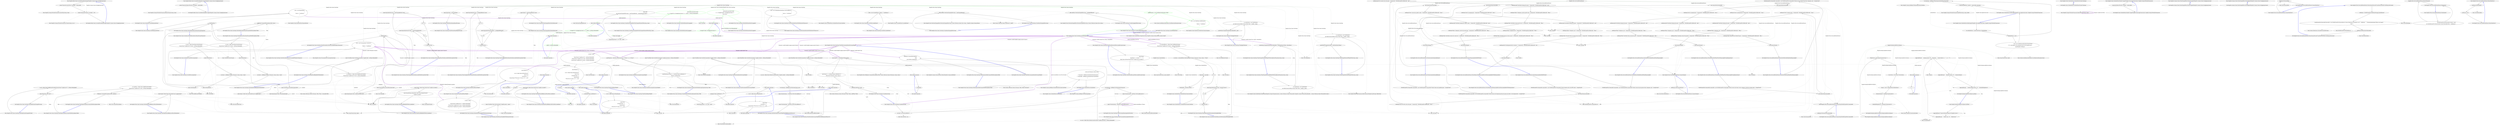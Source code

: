 digraph  {
n0 [label="Entry HangFire.Redis.States.SucceededStateHandler.Apply(HangFire.Common.States.StateApplyingContext)", span="7-7", cluster="HangFire.Redis.States.SucceededStateHandler.Apply(HangFire.Common.States.StateApplyingContext)"];
n1 [label="context.Transaction.InsertToList(''succeeded'', context.JobId)", span="9-9", cluster="HangFire.Redis.States.SucceededStateHandler.Apply(HangFire.Common.States.StateApplyingContext)"];
n2 [label="context.Transaction.TrimList(''succeeded'', 0, 99)", span="10-10", cluster="HangFire.Redis.States.SucceededStateHandler.Apply(HangFire.Common.States.StateApplyingContext)"];
n4 [label="Entry HangFire.Storage.IWriteOnlyTransaction.InsertToList(string, string)", span="30-30", cluster="HangFire.Storage.IWriteOnlyTransaction.InsertToList(string, string)"];
n3 [label="Exit HangFire.Redis.States.SucceededStateHandler.Apply(HangFire.Common.States.StateApplyingContext)", span="7-7", cluster="HangFire.Redis.States.SucceededStateHandler.Apply(HangFire.Common.States.StateApplyingContext)"];
n5 [label="Entry HangFire.Storage.IWriteOnlyTransaction.TrimList(string, int, int)", span="32-32", cluster="HangFire.Storage.IWriteOnlyTransaction.TrimList(string, int, int)"];
n6 [label="Entry HangFire.Redis.States.SucceededStateHandler.Unapply(HangFire.Common.States.StateApplyingContext)", span="13-13", cluster="HangFire.Redis.States.SucceededStateHandler.Unapply(HangFire.Common.States.StateApplyingContext)"];
n7 [label="context.Transaction.RemoveFromList(''succeeded'', context.JobId)", span="15-15", cluster="HangFire.Redis.States.SucceededStateHandler.Unapply(HangFire.Common.States.StateApplyingContext)"];
n8 [label="Exit HangFire.Redis.States.SucceededStateHandler.Unapply(HangFire.Common.States.StateApplyingContext)", span="13-13", cluster="HangFire.Redis.States.SucceededStateHandler.Unapply(HangFire.Common.States.StateApplyingContext)"];
n9 [label="Entry HangFire.Storage.IWriteOnlyTransaction.RemoveFromList(string, string)", span="31-31", cluster="HangFire.Storage.IWriteOnlyTransaction.RemoveFromList(string, string)"];
d5 [label="_failedException = new InvalidOperationException(''Hello'')", span="50-50", cluster="HangFire.Tests.States.StateSteps.GivenTheFailedState()", color=green, community=0];
d257 [label="HangFire.Tests.States.StateSteps", span=""];
d4 [label="Entry HangFire.Tests.States.StateSteps.GivenTheFailedState()", span="48-48", cluster="HangFire.Tests.States.StateSteps.GivenTheFailedState()"];
d6 [label="_state = new FailedState(_failedException)\r\n            {\r\n                Reason = ''SomeReason''\r\n            }", span="51-54", cluster="HangFire.Tests.States.StateSteps.GivenTheFailedState()", color=green, community=0];
d8 [label="Entry System.InvalidOperationException.InvalidOperationException(string)", span="0-0", cluster="System.InvalidOperationException.InvalidOperationException(string)"];
d7 [label="Exit HangFire.Tests.States.StateSteps.GivenTheFailedState()", span="48-48", cluster="HangFire.Tests.States.StateSteps.GivenTheFailedState()"];
d9 [label="Entry HangFire.States.FailedState.FailedState(System.Exception)", span="28-28", cluster="HangFire.States.FailedState.FailedState(System.Exception)"];
d196 [label="_oldStateDescriptorMock.Verify(\r\n                x => x.Unapply(It.Is<StateApplyingContext>(y => y.JobId == JobSteps.DefaultJobId)))", span="388-389", cluster="HangFire.Tests.States.StateSteps.ThenTheOldStateWasUnapplied()", color=green, community=0];
d195 [label="Entry HangFire.Tests.States.StateSteps.ThenTheOldStateWasUnapplied()", span="386-386", cluster="HangFire.Tests.States.StateSteps.ThenTheOldStateWasUnapplied()"];
d197 [label="Exit HangFire.Tests.States.StateSteps.ThenTheOldStateWasUnapplied()", span="386-386", cluster="HangFire.Tests.States.StateSteps.ThenTheOldStateWasUnapplied()"];
d198 [label="Entry Unk.Verify", span="", cluster="Unk.Verify"];
d199 [label="Entry lambda expression", span="389-389", cluster="lambda expression"];
d200 [label="x.Unapply(It.Is<StateApplyingContext>(y => y.JobId == JobSteps.DefaultJobId))", span="389-389", cluster="lambda expression", color=green, community=0];
d201 [label="Exit lambda expression", span="389-389", cluster="lambda expression"];
d40 [label="Entry Unk.>", span="", cluster="Unk.>"];
d202 [label="Entry Unk.Unapply", span="", cluster="Unk.Unapply"];
d203 [label="Entry lambda expression", span="389-389", cluster="lambda expression"];
d204 [label="y.JobId == JobSteps.DefaultJobId", span="389-389", cluster="lambda expression", color=green, community=0];
d205 [label="Exit lambda expression", span="389-389", cluster="lambda expression"];
d207 [label="_oldStateDescriptorMock.Verify(\r\n                x => x.Unapply(It.IsAny<StateApplyingContext>()),\r\n                Times.Never)", span="395-397", cluster="HangFire.Tests.States.StateSteps.ThenTheOldStateWasNotUnapplied()", color=green, community=0];
d206 [label="Entry HangFire.Tests.States.StateSteps.ThenTheOldStateWasNotUnapplied()", span="393-393", cluster="HangFire.Tests.States.StateSteps.ThenTheOldStateWasNotUnapplied()"];
d208 [label="Exit HangFire.Tests.States.StateSteps.ThenTheOldStateWasNotUnapplied()", span="393-393", cluster="HangFire.Tests.States.StateSteps.ThenTheOldStateWasNotUnapplied()"];
d209 [label="Entry lambda expression", span="396-396", cluster="lambda expression"];
d210 [label="x.Unapply(It.IsAny<StateApplyingContext>())", span="396-396", cluster="lambda expression", color=green, community=0];
d211 [label="Exit lambda expression", span="396-396", cluster="lambda expression"];
d1 [label="_state = new SucceededState { Reason = ''SomeReason'' }", span="44-44", cluster="HangFire.Tests.States.StateSteps.GivenTheSucceededState()"];
d11 [label="_state = new ProcessingState(''TestServer'')\r\n            {\r\n                Reason = ''SomeReason''\r\n            }", span="60-63", cluster="HangFire.Tests.States.StateSteps.GivenTheProcessingState()"];
d15 [label="_state = new ScheduledState(DateTime.UtcNow.AddDays(1))\r\n            {\r\n                Reason = ''SomeReason''\r\n            }", span="69-72", cluster="HangFire.Tests.States.StateSteps.GivenTheScheduledStateWithTheDateSetToTomorrow()"];
d20 [label="_state = new EnqueuedState\r\n            {\r\n                Reason = ''SomeReason''\r\n            }", span="78-81", cluster="HangFire.Tests.States.StateSteps.GivenTheEnqueuedState()"];
d27 [label="_stateMocks.Add(state, mock)", span="92-92", cluster="HangFire.Tests.States.StateSteps.GivenAState(string)"];
d44 [label="_stateProperties = table.Rows.ToDictionary(x => x[''Name''], x => x[''Value''])", span="100-100", cluster="HangFire.Tests.States.StateSteps.GivenAStateWithTheFollowingProperties(string, Table)"];
d45 [label="_stateMocks[state].Setup(x => x.GetData(It.IsAny<JobMethod>()))\r\n                .Returns(_stateProperties)", span="101-102", cluster="HangFire.Tests.States.StateSteps.GivenAStateWithTheFollowingProperties(string, Table)"];
d60 [label="_filters.Add(new TestStateChangingFilter(name, _stateChangingResults))", span="118-118", cluster="HangFire.Tests.States.StateSteps.GivenAStateChangingFilter(string)"];
d66 [label="_filters.Add(\r\n                new TestStateChangingFilter(name, _stateChangingResults, _stateMocks[state].Object))", span="126-127", cluster="HangFire.Tests.States.StateSteps.GivenAStateChangingFilterThatChangesTheStateToThe(string, string)"];
d70 [label="_filters.Add(new TestStateChangedFilter(name, _stateAppliedResults))", span="133-133", cluster="HangFire.Tests.States.StateSteps.GivenAStateAppliedFilter(string)"];
d74 [label="var stateMachine = new StateMachine(\r\n                new RedisConnection(Redis.Storage, Redis.Client), _handlers, _filters)", span="175-176", cluster="HangFire.Tests.States.StateSteps.WhenIApplyTheState()"];
d75 [label="stateMachine.ChangeState(JobSteps.DefaultJobId, _state)", span="177-177", cluster="HangFire.Tests.States.StateSteps.WhenIApplyTheState()"];
d86 [label="var stateMachine = new StateMachine(\r\n                new RedisConnection(Redis.Storage, Redis.Client), _handlers, _filters)", span="192-193", cluster="HangFire.Tests.States.StateSteps.WhenIChangeTheStateOfTheJobToThe(string, string)"];
d87 [label="stateMachine.ChangeState(jobId, _stateMocks[state].Object)", span="194-194", cluster="HangFire.Tests.States.StateSteps.WhenIChangeTheStateOfTheJobToThe(string, string)"];
d91 [label="var stateMachine = new StateMachine(\r\n                new RedisConnection(Redis.Storage, Redis.Client), _handlers, _filters)", span="201-202", cluster="HangFire.Tests.States.StateSteps.WhenIChangeTheStateOfTheJobToTheStateAllowedTransitions(string, string)"];
d92 [label="stateMachine.ChangeState(JobSteps.DefaultJobId, _stateMocks[state].Object, allowedState)", span="203-203", cluster="HangFire.Tests.States.StateSteps.WhenIChangeTheStateOfTheJobToTheStateAllowedTransitions(string, string)"];
d95 [label="Assert.Equal(name, _state.StateName)", span="209-209", cluster="HangFire.Tests.States.StateSteps.ThenTheStateNameIsEqualTo(string)"];
d133 [label="TableAssert.ContainsFollowingItems(\r\n                table,\r\n                _state.GetData(_defaultData))", span="276-278", cluster="HangFire.Tests.States.StateSteps.ThenPropertiesTableContainsTheFollowingItems(Table)"];
d217 [label=_stateProperties, span="410-410", cluster="HangFire.Tests.States.StateSteps.ThenTheHistoryRecordShouldContainProperties()"];
d224 [label=_stateProperties, span="423-423", cluster="HangFire.Tests.States.StateSteps.ThenTheStateEntryShouldContainAllOfTheAboveProperties()"];
d230 [label="Assert.Equal(table.RowCount, _stateChangingResults.Count)", span="433-433", cluster="HangFire.Tests.States.StateSteps.ThenChangingFiltersWereExecutedInTheFollowingOrder(Table)"];
d233 [label="Assert.Equal(table.Rows[i][''Filter''], _stateChangingResults[i])", span="437-437", cluster="HangFire.Tests.States.StateSteps.ThenChangingFiltersWereExecutedInTheFollowingOrder(Table)"];
d237 [label="Assert.Equal(0, _stateChangingResults.Count)", span="444-444", cluster="HangFire.Tests.States.StateSteps.ThenChangingFiltersWereNotExecuted()"];
d251 [label="Assert.Equal(table.RowCount, _stateAppliedResults.Count)", span="463-463", cluster="HangFire.Tests.States.StateSteps.ThenStateAppliedFilterMethodsWereExecutedInTheFollowingOrder(Table)"];
d254 [label="Assert.Equal(table.Rows[i][''Method''], _stateAppliedResults[i])", span="467-467", cluster="HangFire.Tests.States.StateSteps.ThenStateAppliedFilterMethodsWereExecutedInTheFollowingOrder(Table)"];
d23 [label="Entry HangFire.Tests.States.StateSteps.GivenAState(string)", span="85-85", cluster="HangFire.Tests.States.StateSteps.GivenAState(string)"];
d240 [label="var serializedHistory = Redis.Client.GetAllItemsFromList(\r\n                String.Format(''hangfire:job:{0}:history'', JobSteps.DefaultJobId))", span="450-451", cluster="HangFire.Tests.States.StateSteps.ThenTheHistoryForFollowingStatesWereAdded(Table)"];
d25 [label="mock.Setup(x => x.StateName).Returns(state)", span="88-88", cluster="HangFire.Tests.States.StateSteps.GivenAState(string)"];
d149 [label="Entry HangFire.Tests.States.StateSteps.ThenTheProcessingSetDoesNotContainTheJob()", span="301-301", cluster="HangFire.Tests.States.StateSteps.ThenTheProcessingSetDoesNotContainTheJob()"];
d110 [label="Entry HangFire.Tests.States.StateSteps.ThenItShouldIncreaseTheSucceededCounter(string)", span="233-233", cluster="HangFire.Tests.States.StateSteps.ThenItShouldIncreaseTheSucceededCounter(string)"];
d123 [label="keys.ForEach(x =>\r\n            {\r\n                var ttl = Redis.Client.GetTimeToLive(x);\r\n                Assert.True(\r\n                    ttl.Seconds == -1,\r\n                    String.Format(''TTL for the '{0}' key is '{1}''', x, ttl));\r\n            })", span="258-264", cluster="HangFire.Tests.States.StateSteps.ThenItShouldPersistTheJob()"];
d38 [label="x.GetData(It.IsAny<JobMethod>())", span="89-89", cluster="lambda expression"];
d57 [label="x.GetData(It.IsAny<JobMethod>())", span="101-101", cluster="lambda expression"];
d189 [label="var history = JobHelper.FromJson<Dictionary<string, string>>(entry)", span="361-361", cluster="HangFire.Tests.States.StateSteps.ThenTheHistoryEntryShouldContainTheFollowingItems(Table)"];
d215 [label="var history = JobHelper.FromJson<Dictionary<string, string>>(entry)", span="407-407", cluster="HangFire.Tests.States.StateSteps.ThenTheHistoryRecordShouldContainProperties()"];
d0 [label="Entry HangFire.Tests.States.StateSteps.GivenTheSucceededState()", span="42-42", cluster="HangFire.Tests.States.StateSteps.GivenTheSucceededState()"];
d2 [label="Exit HangFire.Tests.States.StateSteps.GivenTheSucceededState()", span="42-42", cluster="HangFire.Tests.States.StateSteps.GivenTheSucceededState()"];
d3 [label="Entry HangFire.States.SucceededState.SucceededState()", span="23-23", cluster="HangFire.States.SucceededState.SucceededState()"];
d10 [label="Entry HangFire.Tests.States.StateSteps.GivenTheProcessingState()", span="58-58", cluster="HangFire.Tests.States.StateSteps.GivenTheProcessingState()"];
d12 [label="Exit HangFire.Tests.States.StateSteps.GivenTheProcessingState()", span="58-58", cluster="HangFire.Tests.States.StateSteps.GivenTheProcessingState()"];
d13 [label="Entry HangFire.States.ProcessingState.ProcessingState(string)", span="28-28", cluster="HangFire.States.ProcessingState.ProcessingState(string)"];
d100 [label="keys.ForEach(x =>\r\n                {\r\n                    var ttl = Redis.Client.GetTimeToLive(x);\r\n                    Assert.True(\r\n                        ttl.TotalSeconds > 0,\r\n                        String.Format(\r\n                        ''TTL for the '{0}' key is '{1}''', x, ttl));\r\n                })", span="222-229", cluster="HangFire.Tests.States.StateSteps.ThenItShouldExpireTheJob()"];
d122 [label="var keys = new[]\r\n                {\r\n                    String.Format(''hangfire:job:{0}'', JobSteps.DefaultJobId),\r\n                    String.Format(''hangfire:job:{0}:state'', JobSteps.DefaultJobId),\r\n                    String.Format(''hangfire:job:{0}:history'', JobSteps.DefaultJobId)\r\n                }", span="251-256", cluster="HangFire.Tests.States.StateSteps.ThenItShouldPersistTheJob()"];
d139 [label="Assert.True(Redis.Client.SortedSetContainsItem(''hangfire:failed'', JobSteps.DefaultJobId))", span="285-285", cluster="HangFire.Tests.States.StateSteps.ThenTheJobShouldBeAddedToTheFailedSet()"];
d14 [label="Entry HangFire.Tests.States.StateSteps.GivenTheScheduledStateWithTheDateSetToTomorrow()", span="67-67", cluster="HangFire.Tests.States.StateSteps.GivenTheScheduledStateWithTheDateSetToTomorrow()"];
d16 [label="Exit HangFire.Tests.States.StateSteps.GivenTheScheduledStateWithTheDateSetToTomorrow()", span="67-67", cluster="HangFire.Tests.States.StateSteps.GivenTheScheduledStateWithTheDateSetToTomorrow()"];
d17 [label="Entry HangFire.States.ScheduledState.ScheduledState(System.DateTime)", span="27-27", cluster="HangFire.States.ScheduledState.ScheduledState(System.DateTime)"];
d18 [label="Entry System.DateTime.AddDays(double)", span="0-0", cluster="System.DateTime.AddDays(double)"];
d19 [label="Entry HangFire.Tests.States.StateSteps.GivenTheEnqueuedState()", span="76-76", cluster="HangFire.Tests.States.StateSteps.GivenTheEnqueuedState()"];
d21 [label="Exit HangFire.Tests.States.StateSteps.GivenTheEnqueuedState()", span="76-76", cluster="HangFire.Tests.States.StateSteps.GivenTheEnqueuedState()"];
d22 [label="Entry HangFire.States.EnqueuedState.EnqueuedState()", span="25-25", cluster="HangFire.States.EnqueuedState.EnqueuedState()"];
d24 [label="var mock = new Mock<JobState>()", span="87-87", cluster="HangFire.Tests.States.StateSteps.GivenAState(string)"];
d26 [label="mock.Setup(x => x.GetData(It.IsAny<JobMethod>()))\r\n                .Returns(new Dictionary<string, string>())", span="89-90", cluster="HangFire.Tests.States.StateSteps.GivenAState(string)"];
d28 [label="Exit HangFire.Tests.States.StateSteps.GivenAState(string)", span="85-85", cluster="HangFire.Tests.States.StateSteps.GivenAState(string)"];
d33 [label="Entry System.Collections.Generic.IDictionary<TKey, TValue>.Add(TKey, TValue)", span="0-0", cluster="System.Collections.Generic.IDictionary<TKey, TValue>.Add(TKey, TValue)"];
d42 [label="Entry HangFire.Tests.States.StateSteps.GivenAStateWithTheFollowingProperties(string, Table)", span="96-96", cluster="HangFire.Tests.States.StateSteps.GivenAStateWithTheFollowingProperties(string, Table)"];
d43 [label="Given(String.Format(''a '{0}' state'', state))", span="98-98", cluster="HangFire.Tests.States.StateSteps.GivenAStateWithTheFollowingProperties(string, Table)"];
d49 [label="Entry Unk.ToDictionary", span="", cluster="Unk.ToDictionary"];
d50 [label="Entry lambda expression", span="100-100", cluster="lambda expression"];
d53 [label="Entry lambda expression", span="100-100", cluster="lambda expression"];
d46 [label="Exit HangFire.Tests.States.StateSteps.GivenAStateWithTheFollowingProperties(string, Table)", span="96-96", cluster="HangFire.Tests.States.StateSteps.GivenAStateWithTheFollowingProperties(string, Table)"];
d30 [label="Entry Unk.Setup", span="", cluster="Unk.Setup"];
d31 [label="Entry Unk.Returns", span="", cluster="Unk.Returns"];
d56 [label="Entry lambda expression", span="101-101", cluster="lambda expression"];
d59 [label="Entry HangFire.Tests.States.StateSteps.GivenAStateChangingFilter(string)", span="116-116", cluster="HangFire.Tests.States.StateSteps.GivenAStateChangingFilter(string)"];
d61 [label="Exit HangFire.Tests.States.StateSteps.GivenAStateChangingFilter(string)", span="116-116", cluster="HangFire.Tests.States.StateSteps.GivenAStateChangingFilter(string)"];
d62 [label="Entry HangFire.Tests.TestStateChangingFilter.TestStateChangingFilter(string, System.Collections.Generic.IList<string>, HangFire.Common.States.JobState)", span="14-14", cluster="HangFire.Tests.TestStateChangingFilter.TestStateChangingFilter(string, System.Collections.Generic.IList<string>, HangFire.Common.States.JobState)"];
d63 [label="Entry System.Collections.Generic.ICollection<T>.Add(T)", span="0-0", cluster="System.Collections.Generic.ICollection<T>.Add(T)"];
d64 [label="Entry HangFire.Tests.States.StateSteps.GivenAStateChangingFilterThatChangesTheStateToThe(string, string)", span="122-122", cluster="HangFire.Tests.States.StateSteps.GivenAStateChangingFilterThatChangesTheStateToThe(string, string)"];
d65 [label="Given(String.Format(''a '{0}' state'', state))", span="124-124", cluster="HangFire.Tests.States.StateSteps.GivenAStateChangingFilterThatChangesTheStateToThe(string, string)"];
d67 [label="Exit HangFire.Tests.States.StateSteps.GivenAStateChangingFilterThatChangesTheStateToThe(string, string)", span="122-122", cluster="HangFire.Tests.States.StateSteps.GivenAStateChangingFilterThatChangesTheStateToThe(string, string)"];
d68 [label="Entry TestStateChangingFilter.cstr", span="", cluster="TestStateChangingFilter.cstr"];
d69 [label="Entry HangFire.Tests.States.StateSteps.GivenAStateAppliedFilter(string)", span="131-131", cluster="HangFire.Tests.States.StateSteps.GivenAStateAppliedFilter(string)"];
d71 [label="Exit HangFire.Tests.States.StateSteps.GivenAStateAppliedFilter(string)", span="131-131", cluster="HangFire.Tests.States.StateSteps.GivenAStateAppliedFilter(string)"];
d72 [label="Entry HangFire.Tests.TestStateChangedFilter.TestStateChangedFilter(string, System.Collections.Generic.IList<string>)", span="14-14", cluster="HangFire.Tests.TestStateChangedFilter.TestStateChangedFilter(string, System.Collections.Generic.IList<string>)"];
d73 [label="Entry HangFire.Tests.States.StateSteps.WhenIApplyTheState()", span="173-173", cluster="HangFire.Tests.States.StateSteps.WhenIApplyTheState()"];
d77 [label="Entry HangFire.States.StateMachine.StateMachine(HangFire.Storage.IStorageConnection, System.Collections.Generic.IEnumerable<HangFire.Common.States.JobStateHandler>, System.Collections.Generic.IEnumerable<object>)", span="41-41", cluster="HangFire.States.StateMachine.StateMachine(HangFire.Storage.IStorageConnection, System.Collections.Generic.IEnumerable<HangFire.Common.States.JobStateHandler>, System.Collections.Generic.IEnumerable<object>)"];
d78 [label="Entry HangFire.Redis.RedisConnection.RedisConnection(HangFire.JobStorage, IRedisClient)", span="15-15", cluster="HangFire.Redis.RedisConnection.RedisConnection(HangFire.JobStorage, IRedisClient)"];
d76 [label="Exit HangFire.Tests.States.StateSteps.WhenIApplyTheState()", span="173-173", cluster="HangFire.Tests.States.StateSteps.WhenIApplyTheState()"];
d79 [label="Entry HangFire.States.StateMachine.ChangeState(string, HangFire.Common.States.JobState, params string[])", span="111-111", cluster="HangFire.States.StateMachine.ChangeState(string, HangFire.Common.States.JobState, params string[])"];
d85 [label="Entry HangFire.Tests.States.StateSteps.WhenIChangeTheStateOfTheJobToThe(string, string)", span="190-190", cluster="HangFire.Tests.States.StateSteps.WhenIChangeTheStateOfTheJobToThe(string, string)"];
d88 [label="Exit HangFire.Tests.States.StateSteps.WhenIChangeTheStateOfTheJobToThe(string, string)", span="190-190", cluster="HangFire.Tests.States.StateSteps.WhenIChangeTheStateOfTheJobToThe(string, string)"];
d89 [label="Entry Unk.ChangeState", span="", cluster="Unk.ChangeState"];
d90 [label="Entry HangFire.Tests.States.StateSteps.WhenIChangeTheStateOfTheJobToTheStateAllowedTransitions(string, string)", span="198-198", cluster="HangFire.Tests.States.StateSteps.WhenIChangeTheStateOfTheJobToTheStateAllowedTransitions(string, string)"];
d93 [label="Exit HangFire.Tests.States.StateSteps.WhenIChangeTheStateOfTheJobToTheStateAllowedTransitions(string, string)", span="198-198", cluster="HangFire.Tests.States.StateSteps.WhenIChangeTheStateOfTheJobToTheStateAllowedTransitions(string, string)"];
d94 [label="Entry HangFire.Tests.States.StateSteps.ThenTheStateNameIsEqualTo(string)", span="207-207", cluster="HangFire.Tests.States.StateSteps.ThenTheStateNameIsEqualTo(string)"];
d96 [label="Exit HangFire.Tests.States.StateSteps.ThenTheStateNameIsEqualTo(string)", span="207-207", cluster="HangFire.Tests.States.StateSteps.ThenTheStateNameIsEqualTo(string)"];
d97 [label="Entry Unk.Equal", span="", cluster="Unk.Equal"];
d132 [label="Entry HangFire.Tests.States.StateSteps.ThenPropertiesTableContainsTheFollowingItems(Table)", span="274-274", cluster="HangFire.Tests.States.StateSteps.ThenPropertiesTableContainsTheFollowingItems(Table)"];
d134 [label="Exit HangFire.Tests.States.StateSteps.ThenPropertiesTableContainsTheFollowingItems(Table)", span="274-274", cluster="HangFire.Tests.States.StateSteps.ThenPropertiesTableContainsTheFollowingItems(Table)"];
d135 [label="Entry HangFire.Common.States.JobState.GetData(HangFire.Common.JobMethod)", span="26-26", cluster="HangFire.Common.States.JobState.GetData(HangFire.Common.JobMethod)"];
d136 [label="Entry HangFire.Tests.TableAssert.ContainsFollowingItems(Table, System.Collections.Generic.IDictionary<string, string>)", span="8-8", cluster="HangFire.Tests.TableAssert.ContainsFollowingItems(Table, System.Collections.Generic.IDictionary<string, string>)"];
d216 [label="Assert.NotNull(history)", span="408-408", cluster="HangFire.Tests.States.StateSteps.ThenTheHistoryRecordShouldContainProperties()"];
d219 [label="Assert.Equal(property.Value, history[property.Key])", span="413-413", cluster="HangFire.Tests.States.StateSteps.ThenTheHistoryRecordShouldContainProperties()"];
d218 [label="Assert.True(history.ContainsKey(property.Key))", span="412-412", cluster="HangFire.Tests.States.StateSteps.ThenTheHistoryRecordShouldContainProperties()"];
d220 [label="Exit HangFire.Tests.States.StateSteps.ThenTheHistoryRecordShouldContainProperties()", span="401-401", cluster="HangFire.Tests.States.StateSteps.ThenTheHistoryRecordShouldContainProperties()"];
d223 [label="var stateEntry = Redis.Client.GetAllEntriesFromHash(\r\n                String.Format(''hangfire:job:{0}:state'', JobSteps.DefaultJobId))", span="420-421", cluster="HangFire.Tests.States.StateSteps.ThenTheStateEntryShouldContainAllOfTheAboveProperties()"];
d226 [label="Assert.Equal(property.Value, stateEntry[property.Key])", span="426-426", cluster="HangFire.Tests.States.StateSteps.ThenTheStateEntryShouldContainAllOfTheAboveProperties()"];
d225 [label="Assert.True(stateEntry.ContainsKey(property.Key))", span="425-425", cluster="HangFire.Tests.States.StateSteps.ThenTheStateEntryShouldContainAllOfTheAboveProperties()"];
d227 [label="Exit HangFire.Tests.States.StateSteps.ThenTheStateEntryShouldContainAllOfTheAboveProperties()", span="418-418", cluster="HangFire.Tests.States.StateSteps.ThenTheStateEntryShouldContainAllOfTheAboveProperties()"];
d229 [label="Entry HangFire.Tests.States.StateSteps.ThenChangingFiltersWereExecutedInTheFollowingOrder(Table)", span="431-431", cluster="HangFire.Tests.States.StateSteps.ThenChangingFiltersWereExecutedInTheFollowingOrder(Table)"];
d231 [label="var i = 0", span="435-435", cluster="HangFire.Tests.States.StateSteps.ThenChangingFiltersWereExecutedInTheFollowingOrder(Table)"];
d232 [label="i < table.RowCount", span="435-435", cluster="HangFire.Tests.States.StateSteps.ThenChangingFiltersWereExecutedInTheFollowingOrder(Table)"];
d234 [label="i++", span="435-435", cluster="HangFire.Tests.States.StateSteps.ThenChangingFiltersWereExecutedInTheFollowingOrder(Table)"];
d236 [label="Entry HangFire.Tests.States.StateSteps.ThenChangingFiltersWereNotExecuted()", span="442-442", cluster="HangFire.Tests.States.StateSteps.ThenChangingFiltersWereNotExecuted()"];
d238 [label="Exit HangFire.Tests.States.StateSteps.ThenChangingFiltersWereNotExecuted()", span="442-442", cluster="HangFire.Tests.States.StateSteps.ThenChangingFiltersWereNotExecuted()"];
d250 [label="Entry HangFire.Tests.States.StateSteps.ThenStateAppliedFilterMethodsWereExecutedInTheFollowingOrder(Table)", span="461-461", cluster="HangFire.Tests.States.StateSteps.ThenStateAppliedFilterMethodsWereExecutedInTheFollowingOrder(Table)"];
d252 [label="var i = 0", span="465-465", cluster="HangFire.Tests.States.StateSteps.ThenStateAppliedFilterMethodsWereExecutedInTheFollowingOrder(Table)"];
d253 [label="i < table.RowCount", span="465-465", cluster="HangFire.Tests.States.StateSteps.ThenStateAppliedFilterMethodsWereExecutedInTheFollowingOrder(Table)"];
d255 [label="i++", span="465-465", cluster="HangFire.Tests.States.StateSteps.ThenStateAppliedFilterMethodsWereExecutedInTheFollowingOrder(Table)"];
d239 [label="Entry HangFire.Tests.States.StateSteps.ThenTheHistoryForFollowingStatesWereAdded(Table)", span="448-448", cluster="HangFire.Tests.States.StateSteps.ThenTheHistoryForFollowingStatesWereAdded(Table)"];
d241 [label="var history = serializedHistory.Select(JobHelper.FromJson<Dictionary<string, string>>).ToList()", span="452-452", cluster="HangFire.Tests.States.StateSteps.ThenTheHistoryForFollowingStatesWereAdded(Table)"];
d47 [label="Entry string.Format(string, object)", span="0-0", cluster="string.Format(string, object)"];
d247 [label="Entry Unk.GetAllItemsFromList", span="", cluster="Unk.GetAllItemsFromList"];
d34 [label="Entry lambda expression", span="88-88", cluster="lambda expression"];
d151 [label="Exit HangFire.Tests.States.StateSteps.ThenTheProcessingSetDoesNotContainTheJob()", span="301-301", cluster="HangFire.Tests.States.StateSteps.ThenTheProcessingSetDoesNotContainTheJob()"];
d150 [label="Assert.False(Redis.Client.SortedSetContainsItem(''hangfire:processing'', JobSteps.DefaultJobId))", span="303-303", cluster="HangFire.Tests.States.StateSteps.ThenTheProcessingSetDoesNotContainTheJob()"];
d99 [label="var keys = new[]\r\n                {\r\n                    String.Format(''hangfire:job:{0}'', JobSteps.DefaultJobId),\r\n                    String.Format(''hangfire:job:{0}:state'', JobSteps.DefaultJobId),\r\n                    String.Format(''hangfire:job:{0}:history'', JobSteps.DefaultJobId)\r\n                }", span="215-220", cluster="HangFire.Tests.States.StateSteps.ThenItShouldExpireTheJob()"];
d112 [label="Exit HangFire.Tests.States.StateSteps.ThenItShouldIncreaseTheSucceededCounter(string)", span="233-233", cluster="HangFire.Tests.States.StateSteps.ThenItShouldIncreaseTheSucceededCounter(string)"];
d111 [label="Assert.Equal(\r\n                changeType == ''increase'' ? ''1'' : ''0'',\r\n                Redis.Client.GetValue(String.Format(''hangfire:stats:succeeded'')))", span="235-237", cluster="HangFire.Tests.States.StateSteps.ThenItShouldIncreaseTheSucceededCounter(string)"];
d124 [label="Exit HangFire.Tests.States.StateSteps.ThenItShouldPersistTheJob()", span="249-249", cluster="HangFire.Tests.States.StateSteps.ThenItShouldPersistTheJob()"];
d102 [label="Entry Unk.ForEach", span="", cluster="Unk.ForEach"];
d125 [label="Entry lambda expression", span="258-264", cluster="lambda expression"];
d37 [label="Entry lambda expression", span="89-89", cluster="lambda expression"];
d39 [label="Exit lambda expression", span="89-89", cluster="lambda expression"];
d41 [label="Entry Unk.GetData", span="", cluster="Unk.GetData"];
d58 [label="Exit lambda expression", span="101-101", cluster="lambda expression"];
d187 [label="var entry = Redis.Client.RemoveStartFromList(\r\n                String.Format(''hangfire:job:{0}:history'', JobSteps.DefaultJobId))", span="357-358", cluster="HangFire.Tests.States.StateSteps.ThenTheHistoryEntryShouldContainTheFollowingItems(Table)"];
d188 [label="Assert.NotNull(entry)", span="359-359", cluster="HangFire.Tests.States.StateSteps.ThenTheHistoryEntryShouldContainTheFollowingItems(Table)"];
d190 [label="Assert.NotNull(history)", span="362-362", cluster="HangFire.Tests.States.StateSteps.ThenTheHistoryEntryShouldContainTheFollowingItems(Table)"];
d191 [label="TableAssert.ContainsFollowingItems(table, history)", span="364-364", cluster="HangFire.Tests.States.StateSteps.ThenTheHistoryEntryShouldContainTheFollowingItems(Table)"];
d213 [label="var entry = Redis.Client.RemoveStartFromList(\r\n                String.Format(''hangfire:job:{0}:history'', JobSteps.DefaultJobId))", span="403-404", cluster="HangFire.Tests.States.StateSteps.ThenTheHistoryRecordShouldContainProperties()"];
d214 [label="Assert.NotNull(entry)", span="405-405", cluster="HangFire.Tests.States.StateSteps.ThenTheHistoryRecordShouldContainProperties()"];
d101 [label="Exit HangFire.Tests.States.StateSteps.ThenItShouldExpireTheJob()", span="213-213", cluster="HangFire.Tests.States.StateSteps.ThenItShouldExpireTheJob()"];
d103 [label="Entry lambda expression", span="222-229", cluster="lambda expression"];
d121 [label="Entry HangFire.Tests.States.StateSteps.ThenItShouldPersistTheJob()", span="249-249", cluster="HangFire.Tests.States.StateSteps.ThenItShouldPersistTheJob()"];
d138 [label="Assert.Equal(1, Redis.Client.GetSortedSetCount(''hangfire:failed''))", span="284-284", cluster="HangFire.Tests.States.StateSteps.ThenTheJobShouldBeAddedToTheFailedSet()"];
d140 [label="Exit HangFire.Tests.States.StateSteps.ThenTheJobShouldBeAddedToTheFailedSet()", span="282-282", cluster="HangFire.Tests.States.StateSteps.ThenTheJobShouldBeAddedToTheFailedSet()"];
d142 [label="Entry Unk.SortedSetContainsItem", span="", cluster="Unk.SortedSetContainsItem"];
d109 [label="Entry Unk.True", span="", cluster="Unk.True"];
d166 [label="Assert.True(timestamp >= DateTime.UtcNow.Date.AddDays(1))", span="323-323", cluster="HangFire.Tests.States.StateSteps.ThenTheScheduleContainsTheJobThatWillBeEnqueuedTomorrow()"];
d167 [label="Assert.True(timestamp < DateTime.UtcNow.Date.AddDays(2))", span="324-324", cluster="HangFire.Tests.States.StateSteps.ThenTheScheduleContainsTheJobThatWillBeEnqueuedTomorrow()"];
d29 [label="Entry Mock<JobState>.cstr", span="", cluster="Mock<JobState>.cstr"];
d32 [label="Entry System.Collections.Generic.Dictionary<TKey, TValue>.Dictionary()", span="0-0", cluster="System.Collections.Generic.Dictionary<TKey, TValue>.Dictionary()"];
d48 [label="Entry Unk.Given", span="", cluster="Unk.Given"];
d52 [label="Exit lambda expression", span="100-100", cluster="lambda expression"];
d51 [label="x[''Name'']", span="100-100", cluster="lambda expression"];
d55 [label="Exit lambda expression", span="100-100", cluster="lambda expression"];
d54 [label="x[''Value'']", span="100-100", cluster="lambda expression"];
d116 [label="Assert.Equal(1, Redis.Client.GetListCount(''hangfire:succeeded''))", span="243-243", cluster="HangFire.Tests.States.StateSteps.ThenItShouldBeAddedToTheSucceededList()"];
d117 [label="Assert.Equal(JobSteps.DefaultJobId, Redis.Client.PopItemFromList(\r\n                ''hangfire:succeeded''))", span="244-245", cluster="HangFire.Tests.States.StateSteps.ThenItShouldBeAddedToTheSucceededList()"];
d130 [label="Assert.Equal(0, Redis.Client.GetListCount(''hangfire:succeeded''))", span="270-270", cluster="HangFire.Tests.States.StateSteps.ThenTheJobShouldBeRemovedFromTheSucceededList()"];
d144 [label="Assert.Equal(0, Redis.Client.GetSortedSetCount(''hangfire:failed''))", span="291-291", cluster="HangFire.Tests.States.StateSteps.ThenTheJobShouldBeRemovedFromTheFailedSet()"];
d178 [label="Assert.Equal(state, job[''State''])", span="343-343", cluster="HangFire.Tests.States.StateSteps.ThenTheJobStateIsChangedTo(string)"];
d244 [label="Assert.Equal(table.Rows[i][''State''], history[i][''State''])", span="456-456", cluster="HangFire.Tests.States.StateSteps.ThenTheHistoryForFollowingStatesWereAdded(Table)"];
d194 [label="Entry Unk.NotNull", span="", cluster="Unk.NotNull"];
d221 [label="Entry System.Collections.Generic.Dictionary<TKey, TValue>.ContainsKey(TKey)", span="0-0", cluster="System.Collections.Generic.Dictionary<TKey, TValue>.ContainsKey(TKey)"];
d212 [label="Entry HangFire.Tests.States.StateSteps.ThenTheHistoryRecordShouldContainProperties()", span="401-401", cluster="HangFire.Tests.States.StateSteps.ThenTheHistoryRecordShouldContainProperties()"];
d222 [label="Entry HangFire.Tests.States.StateSteps.ThenTheStateEntryShouldContainAllOfTheAboveProperties()", span="418-418", cluster="HangFire.Tests.States.StateSteps.ThenTheStateEntryShouldContainAllOfTheAboveProperties()"];
d180 [label="Entry Unk.GetAllEntriesFromHash", span="", cluster="Unk.GetAllEntriesFromHash"];
d228 [label="Entry Unk.ContainsKey", span="", cluster="Unk.ContainsKey"];
d235 [label="Exit HangFire.Tests.States.StateSteps.ThenChangingFiltersWereExecutedInTheFollowingOrder(Table)", span="431-431", cluster="HangFire.Tests.States.StateSteps.ThenChangingFiltersWereExecutedInTheFollowingOrder(Table)"];
d256 [label="Exit HangFire.Tests.States.StateSteps.ThenStateAppliedFilterMethodsWereExecutedInTheFollowingOrder(Table)", span="461-461", cluster="HangFire.Tests.States.StateSteps.ThenStateAppliedFilterMethodsWereExecutedInTheFollowingOrder(Table)"];
d246 [label="Exit HangFire.Tests.States.StateSteps.ThenTheHistoryForFollowingStatesWereAdded(Table)", span="448-448", cluster="HangFire.Tests.States.StateSteps.ThenTheHistoryForFollowingStatesWereAdded(Table)"];
d243 [label="i < table.RowCount", span="454-454", cluster="HangFire.Tests.States.StateSteps.ThenTheHistoryForFollowingStatesWereAdded(Table)"];
d242 [label="var i = 0", span="454-454", cluster="HangFire.Tests.States.StateSteps.ThenTheHistoryForFollowingStatesWereAdded(Table)"];
d248 [label="Entry Unk.Select", span="", cluster="Unk.Select"];
d249 [label="Entry Unk.ToList", span="", cluster="Unk.ToList"];
d177 [label="var job = Redis.Client.GetAllEntriesFromHash(String.Format(''hangfire:job:{0}'', JobSteps.DefaultJobId))", span="342-342", cluster="HangFire.Tests.States.StateSteps.ThenTheJobStateIsChangedTo(string)"];
d182 [label="var stateEntry = Redis.Client.GetAllEntriesFromHash(\r\n                String.Format(''hangfire:job:{0}:state'', JobSteps.DefaultJobId))", span="349-350", cluster="HangFire.Tests.States.StateSteps.ThenTheJobsStateEntryContainsTheFollowingItems(Table)"];
d36 [label="Exit lambda expression", span="88-88", cluster="lambda expression"];
d35 [label="x.StateName", span="88-88", cluster="lambda expression"];
d152 [label="Entry Unk.False", span="", cluster="Unk.False"];
d98 [label="Entry HangFire.Tests.States.StateSteps.ThenItShouldExpireTheJob()", span="213-213", cluster="HangFire.Tests.States.StateSteps.ThenItShouldExpireTheJob()"];
d113 [label="Entry string.Format(string, params object[])", span="0-0", cluster="string.Format(string, params object[])"];
d114 [label="Entry Unk.GetValue", span="", cluster="Unk.GetValue"];
d128 [label="Exit lambda expression", span="258-264", cluster="lambda expression"];
d126 [label="var ttl = Redis.Client.GetTimeToLive(x)", span="260-260", cluster="lambda expression"];
d127 [label="Assert.True(\r\n                    ttl.Seconds == -1,\r\n                    String.Format(''TTL for the '{0}' key is '{1}''', x, ttl))", span="261-263", cluster="lambda expression"];
d186 [label="Entry HangFire.Tests.States.StateSteps.ThenTheHistoryEntryShouldContainTheFollowingItems(Table)", span="355-355", cluster="HangFire.Tests.States.StateSteps.ThenTheHistoryEntryShouldContainTheFollowingItems(Table)"];
d193 [label="Entry Unk.RemoveStartFromList", span="", cluster="Unk.RemoveStartFromList"];
d192 [label="Exit HangFire.Tests.States.StateSteps.ThenTheHistoryEntryShouldContainTheFollowingItems(Table)", span="355-355", cluster="HangFire.Tests.States.StateSteps.ThenTheHistoryEntryShouldContainTheFollowingItems(Table)"];
d106 [label="Exit lambda expression", span="222-229", cluster="lambda expression"];
d104 [label="var ttl = Redis.Client.GetTimeToLive(x)", span="224-224", cluster="lambda expression"];
d105 [label="Assert.True(\r\n                        ttl.TotalSeconds > 0,\r\n                        String.Format(\r\n                        ''TTL for the '{0}' key is '{1}''', x, ttl))", span="225-228", cluster="lambda expression"];
d137 [label="Entry HangFire.Tests.States.StateSteps.ThenTheJobShouldBeAddedToTheFailedSet()", span="282-282", cluster="HangFire.Tests.States.StateSteps.ThenTheJobShouldBeAddedToTheFailedSet()"];
d141 [label="Entry Unk.GetSortedSetCount", span="", cluster="Unk.GetSortedSetCount"];
d147 [label="Assert.True(Redis.Client.SortedSetContainsItem(''hangfire:processing'', JobSteps.DefaultJobId))", span="297-297", cluster="HangFire.Tests.States.StateSteps.ThenTheProcessingSetContainsTheJob()"];
d163 [label="Assert.True(Redis.Client.SortedSetContainsItem(''hangfire:schedule'', JobSteps.DefaultJobId))", span="319-319", cluster="HangFire.Tests.States.StateSteps.ThenTheScheduleContainsTheJobThatWillBeEnqueuedTomorrow()"];
d170 [label="Assert.False(Redis.Client.SortedSetContainsItem(''hangfire:schedule'', JobSteps.DefaultJobId))", span="330-330", cluster="HangFire.Tests.States.StateSteps.ThenTheScheduleDoesNotContainTheJob()"];
d156 [label="Assert.True(timestamp > DateTime.UtcNow.AddSeconds(-1))", span="312-312", cluster="HangFire.Tests.States.StateSteps.ThenProcessingTimestampIsSetToUtcNow()"];
d157 [label="Assert.True(timestamp < DateTime.UtcNow.AddSeconds(1))", span="313-313", cluster="HangFire.Tests.States.StateSteps.ThenProcessingTimestampIsSetToUtcNow()"];
d173 [label="Assert.True(Redis.Client.SetContainsItem(''hangfire:queues'', queue))", span="336-336", cluster="HangFire.Tests.States.StateSteps.ThenTheQueueWasAddedToTheQueuesSet(string)"];
d165 [label="var timestamp = JobHelper.FromTimestamp((long) score)", span="321-321", cluster="HangFire.Tests.States.StateSteps.ThenTheScheduleContainsTheJobThatWillBeEnqueuedTomorrow()"];
d168 [label="Exit HangFire.Tests.States.StateSteps.ThenTheScheduleContainsTheJobThatWillBeEnqueuedTomorrow()", span="317-317", cluster="HangFire.Tests.States.StateSteps.ThenTheScheduleContainsTheJobThatWillBeEnqueuedTomorrow()"];
d115 [label="Entry HangFire.Tests.States.StateSteps.ThenItShouldBeAddedToTheSucceededList()", span="241-241", cluster="HangFire.Tests.States.StateSteps.ThenItShouldBeAddedToTheSucceededList()"];
d119 [label="Entry Unk.GetListCount", span="", cluster="Unk.GetListCount"];
d118 [label="Exit HangFire.Tests.States.StateSteps.ThenItShouldBeAddedToTheSucceededList()", span="241-241", cluster="HangFire.Tests.States.StateSteps.ThenItShouldBeAddedToTheSucceededList()"];
d120 [label="Entry Unk.PopItemFromList", span="", cluster="Unk.PopItemFromList"];
d129 [label="Entry HangFire.Tests.States.StateSteps.ThenTheJobShouldBeRemovedFromTheSucceededList()", span="268-268", cluster="HangFire.Tests.States.StateSteps.ThenTheJobShouldBeRemovedFromTheSucceededList()"];
d131 [label="Exit HangFire.Tests.States.StateSteps.ThenTheJobShouldBeRemovedFromTheSucceededList()", span="268-268", cluster="HangFire.Tests.States.StateSteps.ThenTheJobShouldBeRemovedFromTheSucceededList()"];
d143 [label="Entry HangFire.Tests.States.StateSteps.ThenTheJobShouldBeRemovedFromTheFailedSet()", span="289-289", cluster="HangFire.Tests.States.StateSteps.ThenTheJobShouldBeRemovedFromTheFailedSet()"];
d145 [label="Exit HangFire.Tests.States.StateSteps.ThenTheJobShouldBeRemovedFromTheFailedSet()", span="289-289", cluster="HangFire.Tests.States.StateSteps.ThenTheJobShouldBeRemovedFromTheFailedSet()"];
d176 [label="Entry HangFire.Tests.States.StateSteps.ThenTheJobStateIsChangedTo(string)", span="340-340", cluster="HangFire.Tests.States.StateSteps.ThenTheJobStateIsChangedTo(string)"];
d179 [label="Exit HangFire.Tests.States.StateSteps.ThenTheJobStateIsChangedTo(string)", span="340-340", cluster="HangFire.Tests.States.StateSteps.ThenTheJobStateIsChangedTo(string)"];
d245 [label="i++", span="454-454", cluster="HangFire.Tests.States.StateSteps.ThenTheHistoryForFollowingStatesWereAdded(Table)"];
d181 [label="Entry HangFire.Tests.States.StateSteps.ThenTheJobsStateEntryContainsTheFollowingItems(Table)", span="347-347", cluster="HangFire.Tests.States.StateSteps.ThenTheJobsStateEntryContainsTheFollowingItems(Table)"];
d183 [label="TableAssert.ContainsFollowingItems(table, stateEntry)", span="351-351", cluster="HangFire.Tests.States.StateSteps.ThenTheJobsStateEntryContainsTheFollowingItems(Table)"];
d107 [label="Entry Unk.GetTimeToLive", span="", cluster="Unk.GetTimeToLive"];
d108 [label="Entry Unk.Format", span="", cluster="Unk.Format"];
d146 [label="Entry HangFire.Tests.States.StateSteps.ThenTheProcessingSetContainsTheJob()", span="295-295", cluster="HangFire.Tests.States.StateSteps.ThenTheProcessingSetContainsTheJob()"];
d148 [label="Exit HangFire.Tests.States.StateSteps.ThenTheProcessingSetContainsTheJob()", span="295-295", cluster="HangFire.Tests.States.StateSteps.ThenTheProcessingSetContainsTheJob()"];
d162 [label="Entry HangFire.Tests.States.StateSteps.ThenTheScheduleContainsTheJobThatWillBeEnqueuedTomorrow()", span="317-317", cluster="HangFire.Tests.States.StateSteps.ThenTheScheduleContainsTheJobThatWillBeEnqueuedTomorrow()"];
d164 [label="var score = Redis.Client.GetItemScoreInSortedSet(''hangfire:schedule'', JobSteps.DefaultJobId)", span="320-320", cluster="HangFire.Tests.States.StateSteps.ThenTheScheduleContainsTheJobThatWillBeEnqueuedTomorrow()"];
d169 [label="Entry HangFire.Tests.States.StateSteps.ThenTheScheduleDoesNotContainTheJob()", span="328-328", cluster="HangFire.Tests.States.StateSteps.ThenTheScheduleDoesNotContainTheJob()"];
d171 [label="Exit HangFire.Tests.States.StateSteps.ThenTheScheduleDoesNotContainTheJob()", span="328-328", cluster="HangFire.Tests.States.StateSteps.ThenTheScheduleDoesNotContainTheJob()"];
d155 [label="var timestamp = JobHelper.FromTimestamp((long)score)", span="310-310", cluster="HangFire.Tests.States.StateSteps.ThenProcessingTimestampIsSetToUtcNow()"];
d161 [label="Entry System.DateTime.AddSeconds(double)", span="0-0", cluster="System.DateTime.AddSeconds(double)"];
d158 [label="Exit HangFire.Tests.States.StateSteps.ThenProcessingTimestampIsSetToUtcNow()", span="307-307", cluster="HangFire.Tests.States.StateSteps.ThenProcessingTimestampIsSetToUtcNow()"];
d172 [label="Entry HangFire.Tests.States.StateSteps.ThenTheQueueWasAddedToTheQueuesSet(string)", span="334-334", cluster="HangFire.Tests.States.StateSteps.ThenTheQueueWasAddedToTheQueuesSet(string)"];
d174 [label="Exit HangFire.Tests.States.StateSteps.ThenTheQueueWasAddedToTheQueuesSet(string)", span="334-334", cluster="HangFire.Tests.States.StateSteps.ThenTheQueueWasAddedToTheQueuesSet(string)"];
d175 [label="Entry Unk.SetContainsItem", span="", cluster="Unk.SetContainsItem"];
d160 [label="Entry HangFire.Common.JobHelper.FromTimestamp(long)", span="41-41", cluster="HangFire.Common.JobHelper.FromTimestamp(long)"];
d184 [label="Exit HangFire.Tests.States.StateSteps.ThenTheJobsStateEntryContainsTheFollowingItems(Table)", span="347-347", cluster="HangFire.Tests.States.StateSteps.ThenTheJobsStateEntryContainsTheFollowingItems(Table)"];
d185 [label="Entry Unk.ContainsFollowingItems", span="", cluster="Unk.ContainsFollowingItems"];
d159 [label="Entry Unk.GetItemScoreInSortedSet", span="", cluster="Unk.GetItemScoreInSortedSet"];
d154 [label="var score = Redis.Client.GetItemScoreInSortedSet(''hangfire:processing'', JobSteps.DefaultJobId)", span="309-309", cluster="HangFire.Tests.States.StateSteps.ThenProcessingTimestampIsSetToUtcNow()"];
d153 [label="Entry HangFire.Tests.States.StateSteps.ThenProcessingTimestampIsSetToUtcNow()", span="307-307", cluster="HangFire.Tests.States.StateSteps.ThenProcessingTimestampIsSetToUtcNow()"];
m0_20 [label="Entry Hangfire.Common.JobHelper.ToTimestamp(System.DateTime)", span="57-57", cluster="Hangfire.Common.JobHelper.ToTimestamp(System.DateTime)", file="ScheduledState.cs"];
m0_21 [label="Entry Hangfire.Storage.IWriteOnlyTransaction.AddToSet(string, string, double)", span="42-42", cluster="Hangfire.Storage.IWriteOnlyTransaction.AddToSet(string, string, double)", file="ScheduledState.cs"];
m0_0 [label="Entry Hangfire.States.ScheduledState.ScheduledState(System.TimeSpan)", span="27-27", cluster="Hangfire.States.ScheduledState.ScheduledState(System.TimeSpan)", file="ScheduledState.cs"];
m0_1 [label="Exit Hangfire.States.ScheduledState.ScheduledState(System.TimeSpan)", span="27-27", cluster="Hangfire.States.ScheduledState.ScheduledState(System.TimeSpan)", file="ScheduledState.cs"];
m0_22 [label="Entry Hangfire.States.ScheduledState.Handler.Unapply(Hangfire.States.ApplyStateContext, Hangfire.Storage.IWriteOnlyTransaction)", span="71-71", cluster="Hangfire.States.ScheduledState.Handler.Unapply(Hangfire.States.ApplyStateContext, Hangfire.Storage.IWriteOnlyTransaction)", file="ScheduledState.cs"];
m0_23 [label="transaction.RemoveFromSet(''schedule'', context.JobId)", span="73-73", cluster="Hangfire.States.ScheduledState.Handler.Unapply(Hangfire.States.ApplyStateContext, Hangfire.Storage.IWriteOnlyTransaction)", file="ScheduledState.cs"];
m0_24 [label="Exit Hangfire.States.ScheduledState.Handler.Unapply(Hangfire.States.ApplyStateContext, Hangfire.Storage.IWriteOnlyTransaction)", span="71-71", cluster="Hangfire.States.ScheduledState.Handler.Unapply(Hangfire.States.ApplyStateContext, Hangfire.Storage.IWriteOnlyTransaction)", file="ScheduledState.cs"];
m0_10 [label="Entry Hangfire.Common.JobHelper.SerializeDateTime(System.DateTime)", span="68-68", cluster="Hangfire.Common.JobHelper.SerializeDateTime(System.DateTime)", file="ScheduledState.cs"];
m0_25 [label="Entry Hangfire.Storage.IWriteOnlyTransaction.RemoveFromSet(string, string)", span="43-43", cluster="Hangfire.Storage.IWriteOnlyTransaction.RemoveFromSet(string, string)", file="ScheduledState.cs"];
m0_11 [label="Entry Hangfire.States.ScheduledState.Handler.Apply(Hangfire.States.ApplyStateContext, Hangfire.Storage.IWriteOnlyTransaction)", span="57-57", cluster="Hangfire.States.ScheduledState.Handler.Apply(Hangfire.States.ApplyStateContext, Hangfire.Storage.IWriteOnlyTransaction)", file="ScheduledState.cs"];
m0_12 [label="var scheduledState = context.NewState as ScheduledState", span="59-59", cluster="Hangfire.States.ScheduledState.Handler.Apply(Hangfire.States.ApplyStateContext, Hangfire.Storage.IWriteOnlyTransaction)", file="ScheduledState.cs"];
m0_16 [label="transaction.AddToSet(''schedule'', context.JobId, timestamp)", span="68-68", cluster="Hangfire.States.ScheduledState.Handler.Apply(Hangfire.States.ApplyStateContext, Hangfire.Storage.IWriteOnlyTransaction)", file="ScheduledState.cs"];
m0_13 [label="scheduledState == null", span="60-60", cluster="Hangfire.States.ScheduledState.Handler.Apply(Hangfire.States.ApplyStateContext, Hangfire.Storage.IWriteOnlyTransaction)", file="ScheduledState.cs"];
m0_15 [label="var timestamp = JobHelper.ToTimestamp(scheduledState.EnqueueAt)", span="67-67", cluster="Hangfire.States.ScheduledState.Handler.Apply(Hangfire.States.ApplyStateContext, Hangfire.Storage.IWriteOnlyTransaction)", file="ScheduledState.cs"];
m0_14 [label="throw new InvalidOperationException(String.Format(\r\n                        ''`{0}` state handler can be registered only for the Scheduled state.'',\r\n                        typeof(Handler).FullName));", span="62-64", cluster="Hangfire.States.ScheduledState.Handler.Apply(Hangfire.States.ApplyStateContext, Hangfire.Storage.IWriteOnlyTransaction)", file="ScheduledState.cs"];
m0_17 [label="Exit Hangfire.States.ScheduledState.Handler.Apply(Hangfire.States.ApplyStateContext, Hangfire.Storage.IWriteOnlyTransaction)", span="57-57", cluster="Hangfire.States.ScheduledState.Handler.Apply(Hangfire.States.ApplyStateContext, Hangfire.Storage.IWriteOnlyTransaction)", file="ScheduledState.cs"];
m0_6 [label="Entry Hangfire.States.ScheduledState.SerializeData()", span="46-46", cluster="Hangfire.States.ScheduledState.SerializeData()", file="ScheduledState.cs"];
m0_7 [label="return new Dictionary<string, string>\r\n            {\r\n                { ''EnqueueAt'', JobHelper.SerializeDateTime(EnqueueAt) },\r\n                { ''ScheduledAt'', JobHelper.SerializeDateTime(ScheduledAt) }\r\n            };", span="48-52", cluster="Hangfire.States.ScheduledState.SerializeData()", file="ScheduledState.cs"];
m0_8 [label="Exit Hangfire.States.ScheduledState.SerializeData()", span="46-46", cluster="Hangfire.States.ScheduledState.SerializeData()", file="ScheduledState.cs"];
m0_19 [label="Entry string.Format(string, object)", span="0-0", cluster="string.Format(string, object)", file="ScheduledState.cs"];
m0_18 [label="Entry System.InvalidOperationException.InvalidOperationException(string)", span="0-0", cluster="System.InvalidOperationException.InvalidOperationException(string)", file="ScheduledState.cs"];
m0_2 [label="Entry Hangfire.States.ScheduledState.ScheduledState(System.DateTime)", span="32-32", cluster="Hangfire.States.ScheduledState.ScheduledState(System.DateTime)", file="ScheduledState.cs"];
m0_3 [label="EnqueueAt = enqueueAt", span="34-34", cluster="Hangfire.States.ScheduledState.ScheduledState(System.DateTime)", file="ScheduledState.cs"];
m0_4 [label="ScheduledAt = DateTime.UtcNow", span="35-35", cluster="Hangfire.States.ScheduledState.ScheduledState(System.DateTime)", file="ScheduledState.cs"];
m0_5 [label="Exit Hangfire.States.ScheduledState.ScheduledState(System.DateTime)", span="32-32", cluster="Hangfire.States.ScheduledState.ScheduledState(System.DateTime)", file="ScheduledState.cs"];
m0_26 [label="Hangfire.States.ScheduledState", span="", file="ScheduledState.cs"];
m2_15 [label="Entry Unk.InfoFormat", span="", cluster="Unk.InfoFormat", file="StateMachine.cs"];
m2_8 [label="Entry HangFire.BackgroundJobServerOptions.Log(ILog)", span="59-59", cluster="HangFire.BackgroundJobServerOptions.Log(ILog)", file="StateMachine.cs"];
m2_9 [label="logger.InfoFormat(''Using the following options for HangFire Server:'')", span="61-61", cluster="HangFire.BackgroundJobServerOptions.Log(ILog)", file="StateMachine.cs"];
m2_10 [label="logger.InfoFormat(''    Worker count: {0}.'', WorkerCount)", span="62-62", cluster="HangFire.BackgroundJobServerOptions.Log(ILog)", file="StateMachine.cs"];
m2_11 [label="logger.InfoFormat(''    Listening queues: {0}.'', String.Join('', '', Queues.Select(x => ''''' + x + ''''')))", span="63-63", cluster="HangFire.BackgroundJobServerOptions.Log(ILog)", file="StateMachine.cs"];
m2_12 [label="logger.InfoFormat(''    Shutdown timeout: {0}.'', ShutdownTimeout)", span="64-64", cluster="HangFire.BackgroundJobServerOptions.Log(ILog)", file="StateMachine.cs"];
m2_13 [label="logger.InfoFormat(''    Schedule polling interval: {0}.'', SchedulePollingInterval)", span="65-65", cluster="HangFire.BackgroundJobServerOptions.Log(ILog)", file="StateMachine.cs"];
m2_14 [label="Exit HangFire.BackgroundJobServerOptions.Log(ILog)", span="59-59", cluster="HangFire.BackgroundJobServerOptions.Log(ILog)", file="StateMachine.cs"];
m2_0 [label="Entry HangFire.BackgroundJobServerOptions.BackgroundJobServerOptions()", span="13-13", cluster="HangFire.BackgroundJobServerOptions.BackgroundJobServerOptions()", file="StateMachine.cs"];
m2_1 [label="WorkerCount = Environment.ProcessorCount * 5", span="15-15", cluster="HangFire.BackgroundJobServerOptions.BackgroundJobServerOptions()", file="StateMachine.cs"];
m2_2 [label="ServerName = Environment.MachineName", span="16-16", cluster="HangFire.BackgroundJobServerOptions.BackgroundJobServerOptions()", file="StateMachine.cs"];
m2_3 [label="Queues = new[] { EnqueuedState.DefaultQueue }", span="17-17", cluster="HangFire.BackgroundJobServerOptions.BackgroundJobServerOptions()", file="StateMachine.cs"];
m2_4 [label="ShutdownTimeout = TimeSpan.FromSeconds(15)", span="18-18", cluster="HangFire.BackgroundJobServerOptions.BackgroundJobServerOptions()", file="StateMachine.cs"];
m2_5 [label="SchedulePollingInterval = TimeSpan.FromSeconds(15)", span="19-19", cluster="HangFire.BackgroundJobServerOptions.BackgroundJobServerOptions()", file="StateMachine.cs"];
m2_6 [label="Exit HangFire.BackgroundJobServerOptions.BackgroundJobServerOptions()", span="13-13", cluster="HangFire.BackgroundJobServerOptions.BackgroundJobServerOptions()", file="StateMachine.cs"];
m2_7 [label="Entry System.TimeSpan.FromSeconds(double)", span="0-0", cluster="System.TimeSpan.FromSeconds(double)", file="StateMachine.cs"];
m2_17 [label="Entry Unk.Join", span="", cluster="Unk.Join", file="StateMachine.cs"];
m2_18 [label="Entry lambda expression", span="63-63", cluster="lambda expression", file="StateMachine.cs"];
m2_19 [label="''''' + x + '''''", span="63-63", cluster="lambda expression", file="StateMachine.cs"];
m2_20 [label="Exit lambda expression", span="63-63", cluster="lambda expression", file="StateMachine.cs"];
m2_21 [label="HangFire.BackgroundJobServerOptions", span="", file="StateMachine.cs"];
m3_2 [label="Entry HangFire.Common.States.IStateChangedFilter.OnStateUnapplied(HangFire.Common.States.StateApplyingContext)", span="33-33", cluster="HangFire.Common.States.IStateChangedFilter.OnStateUnapplied(HangFire.Common.States.StateApplyingContext)", file="StorageConnectionExtensions.cs"];
m3_3 [label="Exit HangFire.Common.States.IStateChangedFilter.OnStateUnapplied(HangFire.Common.States.StateApplyingContext)", span="33-33", cluster="HangFire.Common.States.IStateChangedFilter.OnStateUnapplied(HangFire.Common.States.StateApplyingContext)", file="StorageConnectionExtensions.cs"];
m3_0 [label="Entry HangFire.Common.States.IStateChangedFilter.OnStateApplied(HangFire.Common.States.StateApplyingContext)", span="27-27", cluster="HangFire.Common.States.IStateChangedFilter.OnStateApplied(HangFire.Common.States.StateApplyingContext)", file="StorageConnectionExtensions.cs"];
m3_1 [label="Exit HangFire.Common.States.IStateChangedFilter.OnStateApplied(HangFire.Common.States.StateApplyingContext)", span="27-27", cluster="HangFire.Common.States.IStateChangedFilter.OnStateApplied(HangFire.Common.States.StateApplyingContext)", file="StorageConnectionExtensions.cs"];
m4_25 [label="Entry Unk.OnScenarioStart", span="", cluster="Unk.OnScenarioStart", file="StorageConnectionExtensionsFacts.cs"];
m4_29 [label="Entry Unk.CollectScenarioErrors", span="", cluster="Unk.CollectScenarioErrors", file="StorageConnectionExtensionsFacts.cs"];
m4_21 [label="Entry Unk.OnScenarioEnd", span="", cluster="Unk.OnScenarioEnd", file="StorageConnectionExtensionsFacts.cs"];
m4_55 [label="Entry HangFire.Tests.Server.JobFetcherFeature.FetcherReturnsNullWhenItTriesToDequeueAJobFromAnEmptyQueue()", span="119-119", cluster="HangFire.Tests.Server.JobFetcherFeature.FetcherReturnsNullWhenItTriesToDequeueAJobFromAnEmptyQueue()", file="StorageConnectionExtensionsFacts.cs"];
m4_56 [label="TechTalk.SpecFlow.ScenarioInfo scenarioInfo = new TechTalk.SpecFlow.ScenarioInfo(''Fetcher returns null when it tries to dequeue a job from an empty queue'', ((string[])(null)))", span="121-121", cluster="HangFire.Tests.Server.JobFetcherFeature.FetcherReturnsNullWhenItTriesToDequeueAJobFromAnEmptyQueue()", file="StorageConnectionExtensionsFacts.cs"];
m4_57 [label="this.ScenarioSetup(scenarioInfo)", span="123-123", cluster="HangFire.Tests.Server.JobFetcherFeature.FetcherReturnsNullWhenItTriesToDequeueAJobFromAnEmptyQueue()", file="StorageConnectionExtensionsFacts.cs"];
m4_58 [label="testRunner.Given(''an empty queue'', ((string)(null)), ((TechTalk.SpecFlow.Table)(null)), ''Given '')", span="125-125", cluster="HangFire.Tests.Server.JobFetcherFeature.FetcherReturnsNullWhenItTriesToDequeueAJobFromAnEmptyQueue()", file="StorageConnectionExtensionsFacts.cs"];
m4_59 [label="testRunner.And(''the fetcher listening the queue'', ((string)(null)), ((TechTalk.SpecFlow.Table)(null)), ''And '')", span="127-127", cluster="HangFire.Tests.Server.JobFetcherFeature.FetcherReturnsNullWhenItTriesToDequeueAJobFromAnEmptyQueue()", file="StorageConnectionExtensionsFacts.cs"];
m4_60 [label="testRunner.When(''it dequeues a job'', ((string)(null)), ((TechTalk.SpecFlow.Table)(null)), ''When '')", span="129-129", cluster="HangFire.Tests.Server.JobFetcherFeature.FetcherReturnsNullWhenItTriesToDequeueAJobFromAnEmptyQueue()", file="StorageConnectionExtensionsFacts.cs"];
m4_61 [label="testRunner.Then(''the fetcher does not return any job'', ((string)(null)), ((TechTalk.SpecFlow.Table)(null)), ''Then '')", span="131-131", cluster="HangFire.Tests.Server.JobFetcherFeature.FetcherReturnsNullWhenItTriesToDequeueAJobFromAnEmptyQueue()", file="StorageConnectionExtensionsFacts.cs"];
m4_62 [label="this.ScenarioCleanup()", span="133-133", cluster="HangFire.Tests.Server.JobFetcherFeature.FetcherReturnsNullWhenItTriesToDequeueAJobFromAnEmptyQueue()", file="StorageConnectionExtensionsFacts.cs"];
m4_63 [label="Exit HangFire.Tests.Server.JobFetcherFeature.FetcherReturnsNullWhenItTriesToDequeueAJobFromAnEmptyQueue()", span="119-119", cluster="HangFire.Tests.Server.JobFetcherFeature.FetcherReturnsNullWhenItTriesToDequeueAJobFromAnEmptyQueue()", file="StorageConnectionExtensionsFacts.cs"];
m4_0 [label="Entry HangFire.Tests.Server.JobFetcherFeature.FeatureSetup(Microsoft.VisualStudio.TestTools.UnitTesting.TestContext)", span="30-30", cluster="HangFire.Tests.Server.JobFetcherFeature.FeatureSetup(Microsoft.VisualStudio.TestTools.UnitTesting.TestContext)", file="StorageConnectionExtensionsFacts.cs"];
m4_1 [label="testRunner = TechTalk.SpecFlow.TestRunnerManager.GetTestRunner()", span="32-32", cluster="HangFire.Tests.Server.JobFetcherFeature.FeatureSetup(Microsoft.VisualStudio.TestTools.UnitTesting.TestContext)", file="StorageConnectionExtensionsFacts.cs"];
m4_2 [label="TechTalk.SpecFlow.FeatureInfo featureInfo = new TechTalk.SpecFlow.FeatureInfo(new System.Globalization.CultureInfo(''en-US''), ''JobFetcher'', '''', ProgrammingLanguage.CSharp, new string[] {\r\n                        ''redis''})", span="33-34", cluster="HangFire.Tests.Server.JobFetcherFeature.FeatureSetup(Microsoft.VisualStudio.TestTools.UnitTesting.TestContext)", file="StorageConnectionExtensionsFacts.cs"];
m4_3 [label="testRunner.OnFeatureStart(featureInfo)", span="35-35", cluster="HangFire.Tests.Server.JobFetcherFeature.FeatureSetup(Microsoft.VisualStudio.TestTools.UnitTesting.TestContext)", file="StorageConnectionExtensionsFacts.cs"];
m4_4 [label="Exit HangFire.Tests.Server.JobFetcherFeature.FeatureSetup(Microsoft.VisualStudio.TestTools.UnitTesting.TestContext)", span="30-30", cluster="HangFire.Tests.Server.JobFetcherFeature.FeatureSetup(Microsoft.VisualStudio.TestTools.UnitTesting.TestContext)", file="StorageConnectionExtensionsFacts.cs"];
m4_76 [label="Entry HangFire.Tests.Server.JobFetcherFeature.FetcherListensOnlySpecifiedQueue()", span="167-167", cluster="HangFire.Tests.Server.JobFetcherFeature.FetcherListensOnlySpecifiedQueue()", file="StorageConnectionExtensionsFacts.cs"];
m4_77 [label="TechTalk.SpecFlow.ScenarioInfo scenarioInfo = new TechTalk.SpecFlow.ScenarioInfo(''Fetcher listens only specified queue'', ((string[])(null)))", span="169-169", cluster="HangFire.Tests.Server.JobFetcherFeature.FetcherListensOnlySpecifiedQueue()", file="StorageConnectionExtensionsFacts.cs"];
m4_78 [label="this.ScenarioSetup(scenarioInfo)", span="171-171", cluster="HangFire.Tests.Server.JobFetcherFeature.FetcherListensOnlySpecifiedQueue()", file="StorageConnectionExtensionsFacts.cs"];
m4_79 [label="testRunner.Given(''a job in the \'another\' queue'', ((string)(null)), ((TechTalk.SpecFlow.Table)(null)), ''Given '')", span="173-173", cluster="HangFire.Tests.Server.JobFetcherFeature.FetcherListensOnlySpecifiedQueue()", file="StorageConnectionExtensionsFacts.cs"];
m4_80 [label="testRunner.And(''the fetcher listening the \'default\' queue'', ((string)(null)), ((TechTalk.SpecFlow.Table)(null)), ''And '')", span="175-175", cluster="HangFire.Tests.Server.JobFetcherFeature.FetcherListensOnlySpecifiedQueue()", file="StorageConnectionExtensionsFacts.cs"];
m4_81 [label="testRunner.When(''it dequeues a job'', ((string)(null)), ((TechTalk.SpecFlow.Table)(null)), ''When '')", span="177-177", cluster="HangFire.Tests.Server.JobFetcherFeature.FetcherListensOnlySpecifiedQueue()", file="StorageConnectionExtensionsFacts.cs"];
m4_82 [label="testRunner.Then(''the fetcher does not return any job'', ((string)(null)), ((TechTalk.SpecFlow.Table)(null)), ''Then '')", span="179-179", cluster="HangFire.Tests.Server.JobFetcherFeature.FetcherListensOnlySpecifiedQueue()", file="StorageConnectionExtensionsFacts.cs"];
m4_83 [label="this.ScenarioCleanup()", span="181-181", cluster="HangFire.Tests.Server.JobFetcherFeature.FetcherListensOnlySpecifiedQueue()", file="StorageConnectionExtensionsFacts.cs"];
m4_84 [label="Exit HangFire.Tests.Server.JobFetcherFeature.FetcherListensOnlySpecifiedQueue()", span="167-167", cluster="HangFire.Tests.Server.JobFetcherFeature.FetcherListensOnlySpecifiedQueue()", file="StorageConnectionExtensionsFacts.cs"];
m4_41 [label="Entry Unk.And", span="", cluster="Unk.And", file="StorageConnectionExtensionsFacts.cs"];
m4_54 [label="Entry Unk.But", span="", cluster="Unk.But", file="StorageConnectionExtensionsFacts.cs"];
m4_5 [label="Entry Unk.GetTestRunner", span="", cluster="Unk.GetTestRunner", file="StorageConnectionExtensionsFacts.cs"];
m4_9 [label="Entry HangFire.Tests.Server.JobFetcherFeature.FeatureTearDown()", span="39-39", cluster="HangFire.Tests.Server.JobFetcherFeature.FeatureTearDown()", file="StorageConnectionExtensionsFacts.cs"];
m4_10 [label="testRunner.OnFeatureEnd()", span="41-41", cluster="HangFire.Tests.Server.JobFetcherFeature.FeatureTearDown()", file="StorageConnectionExtensionsFacts.cs"];
m4_11 [label="testRunner = null", span="42-42", cluster="HangFire.Tests.Server.JobFetcherFeature.FeatureTearDown()", file="StorageConnectionExtensionsFacts.cs"];
m4_12 [label="Exit HangFire.Tests.Server.JobFetcherFeature.FeatureTearDown()", span="39-39", cluster="HangFire.Tests.Server.JobFetcherFeature.FeatureTearDown()", file="StorageConnectionExtensionsFacts.cs"];
m4_22 [label="Entry HangFire.Tests.Server.JobFetcherFeature.ScenarioSetup(TechTalk.SpecFlow.ScenarioInfo)", span="61-61", cluster="HangFire.Tests.Server.JobFetcherFeature.ScenarioSetup(TechTalk.SpecFlow.ScenarioInfo)", file="StorageConnectionExtensionsFacts.cs"];
m4_23 [label="testRunner.OnScenarioStart(scenarioInfo)", span="63-63", cluster="HangFire.Tests.Server.JobFetcherFeature.ScenarioSetup(TechTalk.SpecFlow.ScenarioInfo)", file="StorageConnectionExtensionsFacts.cs"];
m4_24 [label="Exit HangFire.Tests.Server.JobFetcherFeature.ScenarioSetup(TechTalk.SpecFlow.ScenarioInfo)", span="61-61", cluster="HangFire.Tests.Server.JobFetcherFeature.ScenarioSetup(TechTalk.SpecFlow.ScenarioInfo)", file="StorageConnectionExtensionsFacts.cs"];
m4_85 [label="Entry HangFire.Tests.Server.JobFetcherFeature.FetcherSetsTheFetchedFlagWhenItDequeuesAJob()", span="188-188", cluster="HangFire.Tests.Server.JobFetcherFeature.FetcherSetsTheFetchedFlagWhenItDequeuesAJob()", file="StorageConnectionExtensionsFacts.cs"];
m4_86 [label="TechTalk.SpecFlow.ScenarioInfo scenarioInfo = new TechTalk.SpecFlow.ScenarioInfo(''Fetcher sets the \'fetched\' flag when it dequeues a job'', ((string[])(null)))", span="190-190", cluster="HangFire.Tests.Server.JobFetcherFeature.FetcherSetsTheFetchedFlagWhenItDequeuesAJob()", file="StorageConnectionExtensionsFacts.cs"];
m4_87 [label="this.ScenarioSetup(scenarioInfo)", span="192-192", cluster="HangFire.Tests.Server.JobFetcherFeature.FetcherSetsTheFetchedFlagWhenItDequeuesAJob()", file="StorageConnectionExtensionsFacts.cs"];
m4_88 [label="testRunner.Given(''an enqueued job'', ((string)(null)), ((TechTalk.SpecFlow.Table)(null)), ''Given '')", span="194-194", cluster="HangFire.Tests.Server.JobFetcherFeature.FetcherSetsTheFetchedFlagWhenItDequeuesAJob()", file="StorageConnectionExtensionsFacts.cs"];
m4_89 [label="testRunner.And(''the fetcher listening the queue'', ((string)(null)), ((TechTalk.SpecFlow.Table)(null)), ''And '')", span="196-196", cluster="HangFire.Tests.Server.JobFetcherFeature.FetcherSetsTheFetchedFlagWhenItDequeuesAJob()", file="StorageConnectionExtensionsFacts.cs"];
m4_90 [label="testRunner.When(''it dequeues a job'', ((string)(null)), ((TechTalk.SpecFlow.Table)(null)), ''When '')", span="198-198", cluster="HangFire.Tests.Server.JobFetcherFeature.FetcherSetsTheFetchedFlagWhenItDequeuesAJob()", file="StorageConnectionExtensionsFacts.cs"];
m4_91 [label="testRunner.Then(''the job has the \'fetched\' flag set'', ((string)(null)), ((TechTalk.SpecFlow.Table)(null)), ''Then '')", span="200-200", cluster="HangFire.Tests.Server.JobFetcherFeature.FetcherSetsTheFetchedFlagWhenItDequeuesAJob()", file="StorageConnectionExtensionsFacts.cs"];
m4_92 [label="this.ScenarioCleanup()", span="202-202", cluster="HangFire.Tests.Server.JobFetcherFeature.FetcherSetsTheFetchedFlagWhenItDequeuesAJob()", file="StorageConnectionExtensionsFacts.cs"];
m4_93 [label="Exit HangFire.Tests.Server.JobFetcherFeature.FetcherSetsTheFetchedFlagWhenItDequeuesAJob()", span="188-188", cluster="HangFire.Tests.Server.JobFetcherFeature.FetcherSetsTheFetchedFlagWhenItDequeuesAJob()", file="StorageConnectionExtensionsFacts.cs"];
m4_13 [label="Entry Unk.OnFeatureEnd", span="", cluster="Unk.OnFeatureEnd", file="StorageConnectionExtensionsFacts.cs"];
m4_7 [label="Entry System.Globalization.CultureInfo.CultureInfo(string)", span="0-0", cluster="System.Globalization.CultureInfo.CultureInfo(string)", file="StorageConnectionExtensionsFacts.cs"];
m4_64 [label="Entry HangFire.Tests.Server.JobFetcherFeature.FetcherDequeuesJobsInTheFIFOOrder()", span="140-140", cluster="HangFire.Tests.Server.JobFetcherFeature.FetcherDequeuesJobsInTheFIFOOrder()", file="StorageConnectionExtensionsFacts.cs"];
m4_65 [label="TechTalk.SpecFlow.ScenarioInfo scenarioInfo = new TechTalk.SpecFlow.ScenarioInfo(''Fetcher dequeues jobs in the FIFO order'', ((string[])(null)))", span="142-142", cluster="HangFire.Tests.Server.JobFetcherFeature.FetcherDequeuesJobsInTheFIFOOrder()", file="StorageConnectionExtensionsFacts.cs"];
m4_66 [label="this.ScenarioSetup(scenarioInfo)", span="144-144", cluster="HangFire.Tests.Server.JobFetcherFeature.FetcherDequeuesJobsInTheFIFOOrder()", file="StorageConnectionExtensionsFacts.cs"];
m4_67 [label="testRunner.Given(''the \'first\' job in the queue'', ((string)(null)), ((TechTalk.SpecFlow.Table)(null)), ''Given '')", span="146-146", cluster="HangFire.Tests.Server.JobFetcherFeature.FetcherDequeuesJobsInTheFIFOOrder()", file="StorageConnectionExtensionsFacts.cs"];
m4_68 [label="testRunner.And(''the \'second\' job in the queue'', ((string)(null)), ((TechTalk.SpecFlow.Table)(null)), ''And '')", span="148-148", cluster="HangFire.Tests.Server.JobFetcherFeature.FetcherDequeuesJobsInTheFIFOOrder()", file="StorageConnectionExtensionsFacts.cs"];
m4_69 [label="testRunner.And(''the fetcher listening the queue'', ((string)(null)), ((TechTalk.SpecFlow.Table)(null)), ''And '')", span="150-150", cluster="HangFire.Tests.Server.JobFetcherFeature.FetcherDequeuesJobsInTheFIFOOrder()", file="StorageConnectionExtensionsFacts.cs"];
m4_70 [label="testRunner.When(''it dequeues a job for the first time'', ((string)(null)), ((TechTalk.SpecFlow.Table)(null)), ''When '')", span="152-152", cluster="HangFire.Tests.Server.JobFetcherFeature.FetcherDequeuesJobsInTheFIFOOrder()", file="StorageConnectionExtensionsFacts.cs"];
m4_71 [label="testRunner.Then(''the fetcher returns the \'first\' job'', ((string)(null)), ((TechTalk.SpecFlow.Table)(null)), ''Then '')", span="154-154", cluster="HangFire.Tests.Server.JobFetcherFeature.FetcherDequeuesJobsInTheFIFOOrder()", file="StorageConnectionExtensionsFacts.cs"];
m4_72 [label="testRunner.When(''it dequeues a job for the second time'', ((string)(null)), ((TechTalk.SpecFlow.Table)(null)), ''When '')", span="156-156", cluster="HangFire.Tests.Server.JobFetcherFeature.FetcherDequeuesJobsInTheFIFOOrder()", file="StorageConnectionExtensionsFacts.cs"];
m4_73 [label="testRunner.Then(''the fetcher returns the \'second\' job'', ((string)(null)), ((TechTalk.SpecFlow.Table)(null)), ''Then '')", span="158-158", cluster="HangFire.Tests.Server.JobFetcherFeature.FetcherDequeuesJobsInTheFIFOOrder()", file="StorageConnectionExtensionsFacts.cs"];
m4_74 [label="this.ScenarioCleanup()", span="160-160", cluster="HangFire.Tests.Server.JobFetcherFeature.FetcherDequeuesJobsInTheFIFOOrder()", file="StorageConnectionExtensionsFacts.cs"];
m4_75 [label="Exit HangFire.Tests.Server.JobFetcherFeature.FetcherDequeuesJobsInTheFIFOOrder()", span="140-140", cluster="HangFire.Tests.Server.JobFetcherFeature.FetcherDequeuesJobsInTheFIFOOrder()", file="StorageConnectionExtensionsFacts.cs"];
m4_42 [label="Entry Unk.When", span="", cluster="Unk.When", file="StorageConnectionExtensionsFacts.cs"];
m4_14 [label="Entry HangFire.Tests.Server.JobFetcherFeature.TestInitialize()", span="46-46", cluster="HangFire.Tests.Server.JobFetcherFeature.TestInitialize()", file="StorageConnectionExtensionsFacts.cs"];
m4_15 [label="((TechTalk.SpecFlow.FeatureContext.Current != null) \r\n                        && (TechTalk.SpecFlow.FeatureContext.Current.FeatureInfo.Title != ''JobFetcher''))", span="48-49", cluster="HangFire.Tests.Server.JobFetcherFeature.TestInitialize()", file="StorageConnectionExtensionsFacts.cs"];
m4_16 [label="HangFire.Tests.Server.JobFetcherFeature.FeatureSetup(null)", span="51-51", cluster="HangFire.Tests.Server.JobFetcherFeature.TestInitialize()", file="StorageConnectionExtensionsFacts.cs"];
m4_17 [label="Exit HangFire.Tests.Server.JobFetcherFeature.TestInitialize()", span="46-46", cluster="HangFire.Tests.Server.JobFetcherFeature.TestInitialize()", file="StorageConnectionExtensionsFacts.cs"];
m4_39 [label="Entry TechTalk.SpecFlow.ScenarioInfo.cstr", span="", cluster="TechTalk.SpecFlow.ScenarioInfo.cstr", file="StorageConnectionExtensionsFacts.cs"];
m4_43 [label="Entry Unk.Then", span="", cluster="Unk.Then", file="StorageConnectionExtensionsFacts.cs"];
m4_6 [label="Entry TechTalk.SpecFlow.FeatureInfo.cstr", span="", cluster="TechTalk.SpecFlow.FeatureInfo.cstr", file="StorageConnectionExtensionsFacts.cs"];
m4_26 [label="Entry HangFire.Tests.Server.JobFetcherFeature.ScenarioCleanup()", span="66-66", cluster="HangFire.Tests.Server.JobFetcherFeature.ScenarioCleanup()", file="StorageConnectionExtensionsFacts.cs"];
m4_27 [label="testRunner.CollectScenarioErrors()", span="68-68", cluster="HangFire.Tests.Server.JobFetcherFeature.ScenarioCleanup()", file="StorageConnectionExtensionsFacts.cs"];
m4_28 [label="Exit HangFire.Tests.Server.JobFetcherFeature.ScenarioCleanup()", span="66-66", cluster="HangFire.Tests.Server.JobFetcherFeature.ScenarioCleanup()", file="StorageConnectionExtensionsFacts.cs"];
m4_44 [label="Entry HangFire.Tests.Server.JobFetcherFeature.FetcherRemovesTheDequeuedJobFromTheQueueAndAddsItToTheDequeuedList()", span="96-96", cluster="HangFire.Tests.Server.JobFetcherFeature.FetcherRemovesTheDequeuedJobFromTheQueueAndAddsItToTheDequeuedList()", file="StorageConnectionExtensionsFacts.cs"];
m4_45 [label="TechTalk.SpecFlow.ScenarioInfo scenarioInfo = new TechTalk.SpecFlow.ScenarioInfo(''Fetcher removes the dequeued job from the queue and adds it to the dequeued list'', ((string[])(null)))", span="98-98", cluster="HangFire.Tests.Server.JobFetcherFeature.FetcherRemovesTheDequeuedJobFromTheQueueAndAddsItToTheDequeuedList()", file="StorageConnectionExtensionsFacts.cs"];
m4_46 [label="this.ScenarioSetup(scenarioInfo)", span="100-100", cluster="HangFire.Tests.Server.JobFetcherFeature.FetcherRemovesTheDequeuedJobFromTheQueueAndAddsItToTheDequeuedList()", file="StorageConnectionExtensionsFacts.cs"];
m4_47 [label="testRunner.Given(''an enqueued job'', ((string)(null)), ((TechTalk.SpecFlow.Table)(null)), ''Given '')", span="102-102", cluster="HangFire.Tests.Server.JobFetcherFeature.FetcherRemovesTheDequeuedJobFromTheQueueAndAddsItToTheDequeuedList()", file="StorageConnectionExtensionsFacts.cs"];
m4_48 [label="testRunner.And(''the fetcher listening the queue'', ((string)(null)), ((TechTalk.SpecFlow.Table)(null)), ''And '')", span="104-104", cluster="HangFire.Tests.Server.JobFetcherFeature.FetcherRemovesTheDequeuedJobFromTheQueueAndAddsItToTheDequeuedList()", file="StorageConnectionExtensionsFacts.cs"];
m4_49 [label="testRunner.When(''it dequeues a job'', ((string)(null)), ((TechTalk.SpecFlow.Table)(null)), ''When '')", span="106-106", cluster="HangFire.Tests.Server.JobFetcherFeature.FetcherRemovesTheDequeuedJobFromTheQueueAndAddsItToTheDequeuedList()", file="StorageConnectionExtensionsFacts.cs"];
m4_50 [label="testRunner.Then(''the queue does not contain the job anymore'', ((string)(null)), ((TechTalk.SpecFlow.Table)(null)), ''Then '')", span="108-108", cluster="HangFire.Tests.Server.JobFetcherFeature.FetcherRemovesTheDequeuedJobFromTheQueueAndAddsItToTheDequeuedList()", file="StorageConnectionExtensionsFacts.cs"];
m4_51 [label="testRunner.But(''the dequeued jobs list contains it'', ((string)(null)), ((TechTalk.SpecFlow.Table)(null)), ''But '')", span="110-110", cluster="HangFire.Tests.Server.JobFetcherFeature.FetcherRemovesTheDequeuedJobFromTheQueueAndAddsItToTheDequeuedList()", file="StorageConnectionExtensionsFacts.cs"];
m4_52 [label="this.ScenarioCleanup()", span="112-112", cluster="HangFire.Tests.Server.JobFetcherFeature.FetcherRemovesTheDequeuedJobFromTheQueueAndAddsItToTheDequeuedList()", file="StorageConnectionExtensionsFacts.cs"];
m4_53 [label="Exit HangFire.Tests.Server.JobFetcherFeature.FetcherRemovesTheDequeuedJobFromTheQueueAndAddsItToTheDequeuedList()", span="96-96", cluster="HangFire.Tests.Server.JobFetcherFeature.FetcherRemovesTheDequeuedJobFromTheQueueAndAddsItToTheDequeuedList()", file="StorageConnectionExtensionsFacts.cs"];
m4_8 [label="Entry Unk.OnFeatureStart", span="", cluster="Unk.OnFeatureStart", file="StorageConnectionExtensionsFacts.cs"];
m4_30 [label="Entry HangFire.Tests.Server.JobFetcherFeature.FetcherReturnsTheJobPayloadWhenItDequeuesAJob()", span="75-75", cluster="HangFire.Tests.Server.JobFetcherFeature.FetcherReturnsTheJobPayloadWhenItDequeuesAJob()", file="StorageConnectionExtensionsFacts.cs"];
m4_31 [label="TechTalk.SpecFlow.ScenarioInfo scenarioInfo = new TechTalk.SpecFlow.ScenarioInfo(''Fetcher returns the job payload when it dequeues a job'', ((string[])(null)))", span="77-77", cluster="HangFire.Tests.Server.JobFetcherFeature.FetcherReturnsTheJobPayloadWhenItDequeuesAJob()", file="StorageConnectionExtensionsFacts.cs"];
m4_32 [label="this.ScenarioSetup(scenarioInfo)", span="79-79", cluster="HangFire.Tests.Server.JobFetcherFeature.FetcherReturnsTheJobPayloadWhenItDequeuesAJob()", file="StorageConnectionExtensionsFacts.cs"];
m4_33 [label="testRunner.Given(''an enqueued job'', ((string)(null)), ((TechTalk.SpecFlow.Table)(null)), ''Given '')", span="81-81", cluster="HangFire.Tests.Server.JobFetcherFeature.FetcherReturnsTheJobPayloadWhenItDequeuesAJob()", file="StorageConnectionExtensionsFacts.cs"];
m4_34 [label="testRunner.And(''the fetcher listening the queue'', ((string)(null)), ((TechTalk.SpecFlow.Table)(null)), ''And '')", span="83-83", cluster="HangFire.Tests.Server.JobFetcherFeature.FetcherReturnsTheJobPayloadWhenItDequeuesAJob()", file="StorageConnectionExtensionsFacts.cs"];
m4_35 [label="testRunner.When(''it dequeues a job'', ((string)(null)), ((TechTalk.SpecFlow.Table)(null)), ''When '')", span="85-85", cluster="HangFire.Tests.Server.JobFetcherFeature.FetcherReturnsTheJobPayloadWhenItDequeuesAJob()", file="StorageConnectionExtensionsFacts.cs"];
m4_36 [label="testRunner.Then(''the fetcher returns the payload'', ((string)(null)), ((TechTalk.SpecFlow.Table)(null)), ''Then '')", span="87-87", cluster="HangFire.Tests.Server.JobFetcherFeature.FetcherReturnsTheJobPayloadWhenItDequeuesAJob()", file="StorageConnectionExtensionsFacts.cs"];
m4_37 [label="this.ScenarioCleanup()", span="89-89", cluster="HangFire.Tests.Server.JobFetcherFeature.FetcherReturnsTheJobPayloadWhenItDequeuesAJob()", file="StorageConnectionExtensionsFacts.cs"];
m4_38 [label="Exit HangFire.Tests.Server.JobFetcherFeature.FetcherReturnsTheJobPayloadWhenItDequeuesAJob()", span="75-75", cluster="HangFire.Tests.Server.JobFetcherFeature.FetcherReturnsTheJobPayloadWhenItDequeuesAJob()", file="StorageConnectionExtensionsFacts.cs"];
m4_18 [label="Entry HangFire.Tests.Server.JobFetcherFeature.ScenarioTearDown()", span="56-56", cluster="HangFire.Tests.Server.JobFetcherFeature.ScenarioTearDown()", file="StorageConnectionExtensionsFacts.cs"];
m4_19 [label="testRunner.OnScenarioEnd()", span="58-58", cluster="HangFire.Tests.Server.JobFetcherFeature.ScenarioTearDown()", file="StorageConnectionExtensionsFacts.cs"];
m4_20 [label="Exit HangFire.Tests.Server.JobFetcherFeature.ScenarioTearDown()", span="56-56", cluster="HangFire.Tests.Server.JobFetcherFeature.ScenarioTearDown()", file="StorageConnectionExtensionsFacts.cs"];
m4_94 [label="HangFire.Tests.Server.JobFetcherFeature", span="", file="StorageConnectionExtensionsFacts.cs"];
n0 -> n1  [key=0, style=solid];
n0 -> n2  [key=1, style=dashed, color=darkseagreen4, label="HangFire.Common.States.StateApplyingContext"];
n1 -> n2  [key=0, style=solid];
n1 -> n4  [key=2, style=dotted];
n2 -> n3  [key=0, style=solid];
n2 -> n5  [key=2, style=dotted];
n3 -> n0  [key=0, style=bold, color=blue];
n6 -> n7  [key=0, style=solid];
n7 -> n8  [key=0, style=solid];
n7 -> n9  [key=2, style=dotted];
n8 -> n6  [key=0, style=bold, color=blue];
d5 -> d6  [key=0, style=solid, color=green];
d5 -> d8  [key=2, style=dotted, color=green];
d257 -> d5  [key=1, style=dashed, color=green, label="HangFire.Tests.States.StateSteps"];
d257 -> d6  [key=1, style=dashed, color=green, label="HangFire.Tests.States.StateSteps"];
d257 -> d196  [key=1, style=dashed, color=green, label="HangFire.Tests.States.StateSteps"];
d257 -> d207  [key=1, style=dashed, color=green, label="HangFire.Tests.States.StateSteps"];
d257 -> d1  [key=1, style=dashed, color=darkseagreen4, label="HangFire.Tests.States.StateSteps"];
d257 -> d11  [key=1, style=dashed, color=darkseagreen4, label="HangFire.Tests.States.StateSteps"];
d257 -> d15  [key=1, style=dashed, color=darkseagreen4, label="HangFire.Tests.States.StateSteps"];
d257 -> d20  [key=1, style=dashed, color=darkseagreen4, label="HangFire.Tests.States.StateSteps"];
d257 -> d27  [key=1, style=dashed, color=darkseagreen4, label="HangFire.Tests.States.StateSteps"];
d257 -> d44  [key=1, style=dashed, color=darkseagreen4, label="HangFire.Tests.States.StateSteps"];
d257 -> d45  [key=1, style=dashed, color=darkseagreen4, label="HangFire.Tests.States.StateSteps"];
d257 -> d60  [key=1, style=dashed, color=darkseagreen4, label="HangFire.Tests.States.StateSteps"];
d257 -> d66  [key=1, style=dashed, color=darkseagreen4, label="HangFire.Tests.States.StateSteps"];
d257 -> d70  [key=1, style=dashed, color=darkseagreen4, label="HangFire.Tests.States.StateSteps"];
d257 -> d74  [key=1, style=dashed, color=darkseagreen4, label="HangFire.Tests.States.StateSteps"];
d257 -> d75  [key=1, style=dashed, color=darkseagreen4, label="HangFire.Tests.States.StateSteps"];
d257 -> d86  [key=1, style=dashed, color=darkseagreen4, label="HangFire.Tests.States.StateSteps"];
d257 -> d87  [key=1, style=dashed, color=darkseagreen4, label="HangFire.Tests.States.StateSteps"];
d257 -> d91  [key=1, style=dashed, color=darkseagreen4, label="HangFire.Tests.States.StateSteps"];
d257 -> d92  [key=1, style=dashed, color=darkseagreen4, label="HangFire.Tests.States.StateSteps"];
d257 -> d95  [key=1, style=dashed, color=darkseagreen4, label="HangFire.Tests.States.StateSteps"];
d257 -> d133  [key=1, style=dashed, color=darkseagreen4, label="HangFire.Tests.States.StateSteps"];
d257 -> d217  [key=1, style=dashed, color=darkseagreen4, label="HangFire.Tests.States.StateSteps"];
d257 -> d224  [key=1, style=dashed, color=darkseagreen4, label="HangFire.Tests.States.StateSteps"];
d257 -> d230  [key=1, style=dashed, color=darkseagreen4, label="HangFire.Tests.States.StateSteps"];
d257 -> d233  [key=1, style=dashed, color=darkseagreen4, label="HangFire.Tests.States.StateSteps"];
d257 -> d237  [key=1, style=dashed, color=darkseagreen4, label="HangFire.Tests.States.StateSteps"];
d257 -> d251  [key=1, style=dashed, color=darkseagreen4, label="HangFire.Tests.States.StateSteps"];
d257 -> d254  [key=1, style=dashed, color=darkseagreen4, label="HangFire.Tests.States.StateSteps"];
d4 -> d5  [key=0, style=solid, color=green];
d4 -> d25  [key=3, color=darkorchid, style=bold, label="Parameter variable Hangfire.Logging.LogLevel logLevel"];
d4 -> d44  [key=3, color=darkorchid, style=bold, label="Parameter variable Hangfire.Logging.LogLevel logLevel"];
d4 -> d149  [key=3, color=darkorchid, style=bold, label="Parameter variable Hangfire.Logging.LogLevel logLevel"];
d4 -> d240  [key=3, color=darkorchid, style=bold, label="method methodReturn bool Log"];
d4 -> d92  [key=3, color=darkorchid, style=bold, label="Parameter variable System.Func<string> messageFunc"];
d4 -> d110  [key=3, color=darkorchid, style=bold, label="Parameter variable System.Func<string> messageFunc"];
d4 -> d123  [key=3, color=darkorchid, style=bold, label="Parameter variable System.Func<string> messageFunc"];
d6 -> d7  [key=0, style=solid, color=green];
d6 -> d9  [key=2, style=dotted, color=green];
d7 -> d4  [key=0, style=bold, color=blue];
d196 -> d197  [key=0, style=solid, color=green];
d196 -> d198  [key=2, style=dotted, color=green];
d196 -> d199  [key=1, style=dashed, color=green, label="lambda expression"];
d195 -> d196  [key=0, style=solid, color=green];
d197 -> d195  [key=0, style=bold, color=blue];
d199 -> d200  [key=0, style=solid, color=green];
d200 -> d201  [key=0, style=solid, color=green];
d200 -> d40  [key=2, style=dotted, color=green];
d200 -> d202  [key=2, style=dotted, color=green];
d200 -> d203  [key=1, style=dashed, color=green, label="lambda expression"];
d201 -> d199  [key=0, style=bold, color=blue];
d203 -> d204  [key=0, style=solid, color=green];
d204 -> d205  [key=0, style=solid, color=green];
d205 -> d203  [key=0, style=bold, color=blue];
d207 -> d208  [key=0, style=solid, color=green];
d207 -> d198  [key=2, style=dotted, color=green];
d207 -> d209  [key=1, style=dashed, color=green, label="lambda expression"];
d206 -> d207  [key=0, style=solid, color=green];
d208 -> d206  [key=0, style=bold, color=blue];
d209 -> d210  [key=0, style=solid, color=green];
d210 -> d211  [key=0, style=solid, color=green];
d210 -> d40  [key=2, style=dotted, color=green];
d210 -> d202  [key=2, style=dotted, color=green];
d211 -> d209  [key=0, style=bold, color=blue];
d1 -> d2  [key=0, style=solid];
d1 -> d3  [key=2, style=dotted];
d11 -> d12  [key=0, style=solid];
d11 -> d13  [key=2, style=dotted];
d11 -> d25  [key=3, color=darkorchid, style=bold, label="Parameter variable Hangfire.Logging.LogLevel logLevel"];
d11 -> d44  [key=3, color=darkorchid, style=bold, label="Parameter variable Hangfire.Logging.LogLevel logLevel"];
d11 -> d100  [key=3, color=darkorchid, style=bold, label="Parameter variable TException exception"];
d11 -> d122  [key=3, color=darkorchid, style=bold, label="Parameter variable TException exception"];
d11 -> d139  [key=3, color=darkorchid, style=bold, label="Parameter variable TException exception"];
d15 -> d16  [key=0, style=solid];
d15 -> d17  [key=2, style=dotted];
d15 -> d18  [key=2, style=dotted];
d20 -> d4  [key=3, color=darkorchid, style=bold, label="method methodReturn bool IsDebugEnabled"];
d20 -> d21  [key=0, style=solid];
d20 -> d22  [key=2, style=dotted];
d27 -> d28  [key=0, style=solid];
d27 -> d33  [key=2, style=dotted];
d44 -> d45  [key=0, style=solid];
d44 -> d49  [key=2, style=dotted];
d44 -> d50  [key=1, style=dashed, color=darkseagreen4, label="lambda expression"];
d44 -> d53  [key=1, style=dashed, color=darkseagreen4, label="lambda expression"];
d45 -> d46  [key=0, style=solid];
d45 -> d30  [key=2, style=dotted];
d45 -> d31  [key=2, style=dotted];
d45 -> d56  [key=1, style=dashed, color=darkseagreen4, label="lambda expression"];
d60 -> d61  [key=0, style=solid];
d60 -> d62  [key=2, style=dotted];
d60 -> d63  [key=2, style=dotted];
d66 -> d67  [key=0, style=solid];
d66 -> d68  [key=2, style=dotted];
d66 -> d63  [key=2, style=dotted];
d70 -> d71  [key=0, style=solid];
d70 -> d72  [key=2, style=dotted];
d70 -> d63  [key=2, style=dotted];
d74 -> d75  [key=0, style=solid];
d74 -> d77  [key=2, style=dotted];
d74 -> d78  [key=2, style=dotted];
d75 -> d76  [key=0, style=solid];
d75 -> d79  [key=2, style=dotted];
d86 -> d87  [key=0, style=solid];
d86 -> d77  [key=2, style=dotted];
d86 -> d78  [key=2, style=dotted];
d87 -> d88  [key=0, style=solid];
d87 -> d89  [key=2, style=dotted];
d91 -> d92  [key=0, style=solid];
d91 -> d77  [key=2, style=dotted];
d91 -> d78  [key=2, style=dotted];
d92 -> d93  [key=0, style=solid];
d92 -> d89  [key=2, style=dotted];
d95 -> d96  [key=0, style=solid];
d95 -> d97  [key=2, style=dotted];
d133 -> d134  [key=0, style=solid];
d133 -> d135  [key=2, style=dotted];
d133 -> d136  [key=2, style=dotted];
d217 -> d218  [key=0, style=solid];
d217 -> d220  [key=0, style=solid];
d224 -> d225  [key=0, style=solid];
d224 -> d227  [key=0, style=solid];
d230 -> d231  [key=0, style=solid];
d230 -> d97  [key=2, style=dotted];
d233 -> d234  [key=0, style=solid];
d233 -> d97  [key=2, style=dotted];
d237 -> d238  [key=0, style=solid];
d237 -> d97  [key=2, style=dotted];
d251 -> d252  [key=0, style=solid];
d251 -> d97  [key=2, style=dotted];
d254 -> d255  [key=0, style=solid];
d254 -> d97  [key=2, style=dotted];
d23 -> d4  [key=3, color=darkorchid, style=bold, label="method methodReturn bool IsErrorEnabled"];
d23 -> d27  [key=1, style=dashed, color=darkseagreen4, label=string];
d23 -> d24  [key=0, style=solid];
d23 -> d25  [key=1, style=dashed, color=darkseagreen4, label=string];
d240 -> d4  [key=3, color=darkorchid, style=bold, label="method methodReturn bool Log"];
d240 -> d241  [key=0, style=solid];
d240 -> d47  [key=2, style=dotted];
d240 -> d247  [key=2, style=dotted];
d25 -> d26  [key=0, style=solid];
d25 -> d30  [key=2, style=dotted];
d25 -> d31  [key=2, style=dotted];
d25 -> d34  [key=1, style=dashed, color=darkseagreen4, label="lambda expression"];
d149 -> d44  [key=3, color=darkorchid, style=bold, label="Parameter variable Hangfire.Logging.LogLevel logLevel"];
d149 -> d133  [key=3, color=darkorchid, style=bold, label="Parameter variable object[] args"];
d149 -> d25  [key=3, color=darkorchid, style=bold, label="Parameter variable Hangfire.Logging.LogLevel logLevel"];
d149 -> d150  [key=0, style=solid];
d149 -> d99  [key=3, color=darkorchid, style=bold, label="Parameter variable object[] args"];
d110 -> d111  [key=0, style=solid];
d123 -> d124  [key=0, style=solid];
d123 -> d102  [key=2, style=dotted];
d123 -> d125  [key=1, style=dashed, color=darkseagreen4, label="lambda expression"];
d38 -> d40  [key=2, style=dotted];
d38 -> d39  [key=0, style=solid];
d38 -> d41  [key=2, style=dotted];
d57 -> d40  [key=2, style=dotted];
d57 -> d58  [key=0, style=solid];
d57 -> d41  [key=2, style=dotted];
d189 -> d40  [key=2, style=dotted];
d189 -> d190  [key=0, style=solid];
d189 -> d191  [key=1, style=dashed, color=darkseagreen4, label=history];
d215 -> d40  [key=2, style=dotted];
d215 -> d216  [key=0, style=solid];
d215 -> d218  [key=1, style=dashed, color=darkseagreen4, label=history];
d215 -> d219  [key=1, style=dashed, color=darkseagreen4, label=history];
d0 -> d1  [key=0, style=solid];
d2 -> d0  [key=0, style=bold, color=blue];
d10 -> d11  [key=0, style=solid];
d12 -> d10  [key=0, style=bold, color=blue];
d100 -> d101  [key=0, style=solid];
d100 -> d102  [key=2, style=dotted];
d100 -> d103  [key=1, style=dashed, color=darkseagreen4, label="lambda expression"];
d122 -> d123  [key=0, style=solid];
d122 -> d47  [key=2, style=dotted];
d139 -> d140  [key=0, style=solid];
d139 -> d142  [key=2, style=dotted];
d139 -> d109  [key=2, style=dotted];
d14 -> d15  [key=0, style=solid];
d16 -> d14  [key=0, style=bold, color=blue];
d19 -> d20  [key=0, style=solid];
d21 -> d19  [key=0, style=bold, color=blue];
d24 -> d27  [key=1, style=dashed, color=darkseagreen4, label=mock];
d24 -> d25  [key=0, style=solid];
d24 -> d29  [key=2, style=dotted];
d24 -> d26  [key=1, style=dashed, color=darkseagreen4, label=mock];
d26 -> d27  [key=0, style=solid];
d26 -> d30  [key=2, style=dotted];
d26 -> d32  [key=2, style=dotted];
d26 -> d31  [key=2, style=dotted];
d26 -> d37  [key=1, style=dashed, color=darkseagreen4, label="lambda expression"];
d28 -> d23  [key=0, style=bold, color=blue];
d42 -> d44  [key=1, style=dashed, color=darkseagreen4, label=Table];
d42 -> d45  [key=1, style=dashed, color=darkseagreen4, label=string];
d42 -> d43  [key=0, style=solid];
d43 -> d44  [key=0, style=solid];
d43 -> d47  [key=2, style=dotted];
d43 -> d48  [key=2, style=dotted];
d50 -> d51  [key=0, style=solid];
d53 -> d54  [key=0, style=solid];
d46 -> d42  [key=0, style=bold, color=blue];
d56 -> d57  [key=0, style=solid];
d59 -> d60  [key=0, style=solid];
d61 -> d59  [key=0, style=bold, color=blue];
d64 -> d66  [key=1, style=dashed, color=darkseagreen4, label=string];
d64 -> d65  [key=0, style=solid];
d65 -> d66  [key=0, style=solid];
d65 -> d47  [key=2, style=dotted];
d65 -> d48  [key=2, style=dotted];
d67 -> d64  [key=0, style=bold, color=blue];
d69 -> d70  [key=0, style=solid];
d69 -> d79  [key=3, color=darkorchid, style=bold, label="Parameter variable System.TimeSpan delay"];
d71 -> d69  [key=0, style=bold, color=blue];
d73 -> d74  [key=0, style=solid];
d76 -> d73  [key=0, style=bold, color=blue];
d79 -> d69  [key=3, color=darkorchid, style=bold, label="method methodReturn string In"];
d85 -> d86  [key=0, style=solid];
d85 -> d87  [key=1, style=dashed, color=darkseagreen4, label=string];
d88 -> d85  [key=0, style=bold, color=blue];
d90 -> d91  [key=0, style=solid];
d90 -> d92  [key=1, style=dashed, color=darkseagreen4, label=string];
d93 -> d90  [key=0, style=bold, color=blue];
d94 -> d95  [key=0, style=solid];
d96 -> d94  [key=0, style=bold, color=blue];
d132 -> d133  [key=0, style=solid];
d134 -> d132  [key=0, style=bold, color=blue];
d216 -> d217  [key=0, style=solid];
d216 -> d194  [key=2, style=dotted];
d219 -> d217  [key=0, style=solid];
d219 -> d97  [key=2, style=dotted];
d219 -> d219  [key=1, style=dashed, color=darkseagreen4, label=property];
d218 -> d219  [key=0, style=solid];
d218 -> d218  [key=1, style=dashed, color=darkseagreen4, label=property];
d218 -> d221  [key=2, style=dotted];
d218 -> d109  [key=2, style=dotted];
d220 -> d212  [key=0, style=bold, color=blue];
d223 -> d224  [key=0, style=solid];
d223 -> d47  [key=2, style=dotted];
d223 -> d180  [key=2, style=dotted];
d223 -> d225  [key=1, style=dashed, color=darkseagreen4, label=stateEntry];
d223 -> d226  [key=1, style=dashed, color=darkseagreen4, label=stateEntry];
d226 -> d224  [key=0, style=solid];
d226 -> d97  [key=2, style=dotted];
d226 -> d226  [key=1, style=dashed, color=darkseagreen4, label=property];
d225 -> d226  [key=0, style=solid];
d225 -> d225  [key=1, style=dashed, color=darkseagreen4, label=property];
d225 -> d228  [key=2, style=dotted];
d225 -> d109  [key=2, style=dotted];
d227 -> d222  [key=0, style=bold, color=blue];
d229 -> d230  [key=0, style=solid];
d229 -> d233  [key=1, style=dashed, color=darkseagreen4, label=Table];
d229 -> d232  [key=1, style=dashed, color=darkseagreen4, label=Table];
d231 -> d233  [key=1, style=dashed, color=darkseagreen4, label=i];
d231 -> d232  [key=0, style=solid];
d231 -> d234  [key=1, style=dashed, color=darkseagreen4, label=i];
d232 -> d233  [key=0, style=solid];
d232 -> d235  [key=0, style=solid];
d234 -> d232  [key=0, style=solid];
d234 -> d234  [key=1, style=dashed, color=darkseagreen4, label=i];
d236 -> d237  [key=0, style=solid];
d238 -> d236  [key=0, style=bold, color=blue];
d250 -> d251  [key=0, style=solid];
d250 -> d254  [key=1, style=dashed, color=darkseagreen4, label=Table];
d250 -> d253  [key=1, style=dashed, color=darkseagreen4, label=Table];
d252 -> d254  [key=1, style=dashed, color=darkseagreen4, label=i];
d252 -> d253  [key=0, style=solid];
d252 -> d255  [key=1, style=dashed, color=darkseagreen4, label=i];
d253 -> d254  [key=0, style=solid];
d253 -> d256  [key=0, style=solid];
d255 -> d253  [key=0, style=solid];
d255 -> d255  [key=1, style=dashed, color=darkseagreen4, label=i];
d239 -> d240  [key=0, style=solid];
d239 -> d243  [key=1, style=dashed, color=darkseagreen4, label=Table];
d239 -> d244  [key=1, style=dashed, color=darkseagreen4, label=Table];
d241 -> d242  [key=0, style=solid];
d241 -> d248  [key=2, style=dotted];
d241 -> d249  [key=2, style=dotted];
d241 -> d244  [key=1, style=dashed, color=darkseagreen4, label=history];
d34 -> d35  [key=0, style=solid];
d151 -> d149  [key=0, style=bold, color=blue];
d150 -> d151  [key=0, style=solid];
d150 -> d142  [key=2, style=dotted];
d150 -> d152  [key=2, style=dotted];
d99 -> d100  [key=0, style=solid];
d99 -> d47  [key=2, style=dotted];
d112 -> d110  [key=0, style=bold, color=blue];
d111 -> d97  [key=2, style=dotted];
d111 -> d112  [key=0, style=solid];
d111 -> d113  [key=2, style=dotted];
d111 -> d114  [key=2, style=dotted];
d124 -> d121  [key=0, style=bold, color=blue];
d125 -> d126  [key=0, style=solid];
d125 -> d127  [key=1, style=dashed, color=darkseagreen4, label="?"];
d37 -> d38  [key=0, style=solid];
d39 -> d37  [key=0, style=bold, color=blue];
d58 -> d56  [key=0, style=bold, color=blue];
d187 -> d189  [key=1, style=dashed, color=darkseagreen4, label=entry];
d187 -> d47  [key=2, style=dotted];
d187 -> d188  [key=0, style=solid];
d187 -> d193  [key=2, style=dotted];
d188 -> d189  [key=0, style=solid];
d188 -> d194  [key=2, style=dotted];
d190 -> d191  [key=0, style=solid];
d190 -> d194  [key=2, style=dotted];
d191 -> d136  [key=2, style=dotted];
d191 -> d192  [key=0, style=solid];
d213 -> d215  [key=1, style=dashed, color=darkseagreen4, label=entry];
d213 -> d47  [key=2, style=dotted];
d213 -> d214  [key=0, style=solid];
d213 -> d193  [key=2, style=dotted];
d214 -> d215  [key=0, style=solid];
d214 -> d194  [key=2, style=dotted];
d101 -> d98  [key=0, style=bold, color=blue];
d103 -> d104  [key=0, style=solid];
d103 -> d105  [key=1, style=dashed, color=darkseagreen4, label="?"];
d121 -> d122  [key=0, style=solid];
d138 -> d139  [key=0, style=solid];
d138 -> d97  [key=2, style=dotted];
d138 -> d141  [key=2, style=dotted];
d140 -> d137  [key=0, style=bold, color=blue];
d166 -> d18  [key=2, style=dotted];
d166 -> d109  [key=2, style=dotted];
d166 -> d167  [key=0, style=solid];
d167 -> d18  [key=2, style=dotted];
d167 -> d109  [key=2, style=dotted];
d167 -> d168  [key=0, style=solid];
d52 -> d50  [key=0, style=bold, color=blue];
d51 -> d52  [key=0, style=solid];
d55 -> d53  [key=0, style=bold, color=blue];
d54 -> d55  [key=0, style=solid];
d116 -> d97  [key=2, style=dotted];
d116 -> d117  [key=0, style=solid];
d116 -> d119  [key=2, style=dotted];
d117 -> d97  [key=2, style=dotted];
d117 -> d118  [key=0, style=solid];
d117 -> d120  [key=2, style=dotted];
d130 -> d97  [key=2, style=dotted];
d130 -> d131  [key=0, style=solid];
d130 -> d119  [key=2, style=dotted];
d144 -> d97  [key=2, style=dotted];
d144 -> d145  [key=0, style=solid];
d144 -> d141  [key=2, style=dotted];
d178 -> d97  [key=2, style=dotted];
d178 -> d179  [key=0, style=solid];
d244 -> d97  [key=2, style=dotted];
d244 -> d245  [key=0, style=solid];
d212 -> d213  [key=0, style=solid];
d222 -> d223  [key=0, style=solid];
d235 -> d229  [key=0, style=bold, color=blue];
d256 -> d250  [key=0, style=bold, color=blue];
d246 -> d239  [key=0, style=bold, color=blue];
d243 -> d244  [key=0, style=solid];
d243 -> d246  [key=0, style=solid];
d242 -> d244  [key=1, style=dashed, color=darkseagreen4, label=i];
d242 -> d243  [key=0, style=solid];
d242 -> d245  [key=1, style=dashed, color=darkseagreen4, label=i];
d177 -> d47  [key=2, style=dotted];
d177 -> d178  [key=0, style=solid];
d177 -> d180  [key=2, style=dotted];
d182 -> d47  [key=2, style=dotted];
d182 -> d180  [key=2, style=dotted];
d182 -> d183  [key=0, style=solid];
d36 -> d34  [key=0, style=bold, color=blue];
d35 -> d36  [key=0, style=solid];
d98 -> d99  [key=0, style=solid];
d128 -> d125  [key=0, style=bold, color=blue];
d126 -> d127  [key=0, style=solid];
d126 -> d107  [key=2, style=dotted];
d127 -> d109  [key=2, style=dotted];
d127 -> d128  [key=0, style=solid];
d127 -> d108  [key=2, style=dotted];
d186 -> d187  [key=0, style=solid];
d186 -> d191  [key=1, style=dashed, color=darkseagreen4, label=Table];
d192 -> d186  [key=0, style=bold, color=blue];
d106 -> d103  [key=0, style=bold, color=blue];
d104 -> d105  [key=0, style=solid];
d104 -> d107  [key=2, style=dotted];
d105 -> d109  [key=2, style=dotted];
d105 -> d106  [key=0, style=solid];
d105 -> d108  [key=2, style=dotted];
d137 -> d138  [key=0, style=solid];
d147 -> d142  [key=2, style=dotted];
d147 -> d109  [key=2, style=dotted];
d147 -> d148  [key=0, style=solid];
d163 -> d142  [key=2, style=dotted];
d163 -> d109  [key=2, style=dotted];
d163 -> d164  [key=0, style=solid];
d170 -> d142  [key=2, style=dotted];
d170 -> d152  [key=2, style=dotted];
d170 -> d171  [key=0, style=solid];
d156 -> d109  [key=2, style=dotted];
d156 -> d157  [key=0, style=solid];
d156 -> d161  [key=2, style=dotted];
d157 -> d109  [key=2, style=dotted];
d157 -> d157  [key=3, color=darkorchid, style=bold, label="method methodReturn T Return"];
d157 -> d158  [key=0, style=solid];
d157 -> d161  [key=2, style=dotted];
d173 -> d109  [key=2, style=dotted];
d173 -> d174  [key=0, style=solid];
d173 -> d175  [key=2, style=dotted];
d165 -> d166  [key=0, style=solid];
d165 -> d167  [key=1, style=dashed, color=darkseagreen4, label=timestamp];
d165 -> d160  [key=2, style=dotted];
d168 -> d162  [key=0, style=bold, color=blue];
d115 -> d116  [key=0, style=solid];
d118 -> d115  [key=0, style=bold, color=blue];
d129 -> d130  [key=0, style=solid];
d131 -> d129  [key=0, style=bold, color=blue];
d143 -> d144  [key=0, style=solid];
d145 -> d143  [key=0, style=bold, color=blue];
d176 -> d178  [key=1, style=dashed, color=darkseagreen4, label=string];
d176 -> d177  [key=0, style=solid];
d179 -> d176  [key=0, style=bold, color=blue];
d245 -> d243  [key=0, style=solid];
d245 -> d245  [key=1, style=dashed, color=darkseagreen4, label=i];
d181 -> d182  [key=0, style=solid];
d181 -> d183  [key=1, style=dashed, color=darkseagreen4, label=Table];
d183 -> d184  [key=0, style=solid];
d183 -> d185  [key=2, style=dotted];
d146 -> d147  [key=0, style=solid];
d148 -> d146  [key=0, style=bold, color=blue];
d162 -> d163  [key=0, style=solid];
d164 -> d165  [key=0, style=solid];
d164 -> d159  [key=2, style=dotted];
d169 -> d170  [key=0, style=solid];
d171 -> d169  [key=0, style=bold, color=blue];
d155 -> d156  [key=0, style=solid];
d155 -> d157  [key=1, style=dashed, color=darkseagreen4, label=timestamp];
d155 -> d160  [key=2, style=dotted];
d158 -> d153  [key=0, style=bold, color=blue];
d172 -> d173  [key=0, style=solid];
d174 -> d172  [key=0, style=bold, color=blue];
d184 -> d181  [key=0, style=bold, color=blue];
d154 -> d155  [key=0, style=solid];
d154 -> d159  [key=2, style=dotted];
d153 -> d154  [key=0, style=solid];
m0_0 -> m0_1  [key=0, style=solid];
m0_1 -> m0_0  [key=0, style=bold, color=blue];
m0_22 -> m0_23  [key=0, style=solid];
m0_23 -> m0_24  [key=0, style=solid];
m0_23 -> m0_25  [key=2, style=dotted];
m0_24 -> m0_22  [key=0, style=bold, color=blue];
m0_25 -> m0_25  [key=3, color=darkorchid, style=bold, label="Property variable bool IsFinal"];
m0_11 -> m0_12  [key=0, style=solid];
m0_11 -> m0_16  [key=1, style=dashed, color=darkseagreen4, label="Hangfire.States.ApplyStateContext"];
m0_12 -> m0_13  [key=0, style=solid];
m0_12 -> m0_15  [key=1, style=dashed, color=darkseagreen4, label=scheduledState];
m0_16 -> m0_17  [key=0, style=solid];
m0_16 -> m0_21  [key=2, style=dotted];
m0_13 -> m0_14  [key=0, style=solid];
m0_13 -> m0_15  [key=0, style=solid];
m0_15 -> m0_16  [key=0, style=solid];
m0_15 -> m0_20  [key=2, style=dotted];
m0_14 -> m0_17  [key=0, style=solid];
m0_14 -> m0_18  [key=2, style=dotted];
m0_14 -> m0_19  [key=2, style=dotted];
m0_17 -> m0_11  [key=0, style=bold, color=blue];
m0_6 -> m0_7  [key=0, style=solid];
m0_7 -> m0_8  [key=0, style=solid];
m0_7 -> d32  [key=2, style=dotted];
m0_7 -> m0_10  [key=2, style=dotted];
m0_8 -> m0_6  [key=0, style=bold, color=blue];
m0_2 -> m0_3  [key=0, style=solid];
m0_3 -> m0_4  [key=0, style=solid];
m0_4 -> m0_5  [key=0, style=solid];
m0_5 -> m0_2  [key=0, style=bold, color=blue];
m0_26 -> m0_3  [key=1, style=dashed, color=darkseagreen4, label="Hangfire.States.ScheduledState"];
m0_26 -> m0_4  [key=1, style=dashed, color=darkseagreen4, label="Hangfire.States.ScheduledState"];
m0_26 -> m0_7  [key=1, style=dashed, color=darkseagreen4, label="Hangfire.States.ScheduledState"];
m2_8 -> m2_9  [key=0, style=solid];
m2_8 -> m2_10  [key=1, style=dashed, color=darkseagreen4, label=ILog];
m2_8 -> m2_11  [key=1, style=dashed, color=darkseagreen4, label=ILog];
m2_8 -> m2_12  [key=1, style=dashed, color=darkseagreen4, label=ILog];
m2_8 -> m2_13  [key=1, style=dashed, color=darkseagreen4, label=ILog];
m2_9 -> m2_10  [key=0, style=solid];
m2_9 -> m2_15  [key=2, style=dotted];
m2_10 -> m2_11  [key=0, style=solid];
m2_10 -> m2_15  [key=2, style=dotted];
m2_11 -> m2_12  [key=0, style=solid];
m2_11 -> d248  [key=2, style=dotted];
m2_11 -> m2_17  [key=2, style=dotted];
m2_11 -> m2_15  [key=2, style=dotted];
m2_11 -> m2_18  [key=1, style=dashed, color=darkseagreen4, label="lambda expression"];
m2_12 -> m2_13  [key=0, style=solid];
m2_12 -> m2_15  [key=2, style=dotted];
m2_13 -> m2_14  [key=0, style=solid];
m2_13 -> m2_15  [key=2, style=dotted];
m2_14 -> m2_8  [key=0, style=bold, color=blue];
m2_0 -> m2_1  [key=0, style=solid];
m2_1 -> m2_2  [key=0, style=solid];
m2_2 -> m2_3  [key=0, style=solid];
m2_3 -> m2_4  [key=0, style=solid];
m2_4 -> m2_5  [key=0, style=solid];
m2_4 -> m2_7  [key=2, style=dotted];
m2_5 -> m2_6  [key=0, style=solid];
m2_5 -> m2_7  [key=2, style=dotted];
m2_6 -> m2_0  [key=0, style=bold, color=blue];
m2_18 -> m2_19  [key=0, style=solid];
m2_19 -> m2_20  [key=0, style=solid];
m2_20 -> m2_18  [key=0, style=bold, color=blue];
m2_21 -> m2_1  [key=1, style=dashed, color=darkseagreen4, label="HangFire.BackgroundJobServerOptions"];
m2_21 -> m2_2  [key=1, style=dashed, color=darkseagreen4, label="HangFire.BackgroundJobServerOptions"];
m2_21 -> m2_3  [key=1, style=dashed, color=darkseagreen4, label="HangFire.BackgroundJobServerOptions"];
m2_21 -> m2_4  [key=1, style=dashed, color=darkseagreen4, label="HangFire.BackgroundJobServerOptions"];
m2_21 -> m2_5  [key=1, style=dashed, color=darkseagreen4, label="HangFire.BackgroundJobServerOptions"];
m2_21 -> m2_10  [key=1, style=dashed, color=darkseagreen4, label="HangFire.BackgroundJobServerOptions"];
m2_21 -> m2_11  [key=1, style=dashed, color=darkseagreen4, label="HangFire.BackgroundJobServerOptions"];
m2_21 -> m2_12  [key=1, style=dashed, color=darkseagreen4, label="HangFire.BackgroundJobServerOptions"];
m2_21 -> m2_13  [key=1, style=dashed, color=darkseagreen4, label="HangFire.BackgroundJobServerOptions"];
m3_2 -> m3_3  [key=0, style=solid];
m3_3 -> m3_2  [key=0, style=bold, color=blue];
m3_0 -> m3_1  [key=0, style=solid];
m3_1 -> m3_0  [key=0, style=bold, color=blue];
m4_55 -> m4_56  [key=0, style=solid];
m4_56 -> m4_57  [key=0, style=solid];
m4_56 -> m4_39  [key=2, style=dotted];
m4_57 -> m4_58  [key=0, style=solid];
m4_57 -> m4_22  [key=2, style=dotted];
m4_58 -> m4_59  [key=0, style=solid];
m4_58 -> d48  [key=2, style=dotted];
m4_59 -> m4_60  [key=0, style=solid];
m4_59 -> m4_41  [key=2, style=dotted];
m4_60 -> m4_61  [key=0, style=solid];
m4_60 -> m4_42  [key=2, style=dotted];
m4_61 -> m4_62  [key=0, style=solid];
m4_61 -> m4_43  [key=2, style=dotted];
m4_62 -> m4_63  [key=0, style=solid];
m4_62 -> m4_26  [key=2, style=dotted];
m4_63 -> m4_55  [key=0, style=bold, color=blue];
m4_0 -> m4_1  [key=0, style=solid];
m4_1 -> m4_2  [key=0, style=solid];
m4_1 -> m4_5  [key=2, style=dotted];
m4_2 -> m4_3  [key=0, style=solid];
m4_2 -> m4_6  [key=2, style=dotted];
m4_2 -> m4_7  [key=2, style=dotted];
m4_3 -> m4_4  [key=0, style=solid];
m4_3 -> m4_8  [key=2, style=dotted];
m4_4 -> m4_0  [key=0, style=bold, color=blue];
m4_76 -> m4_77  [key=0, style=solid];
m4_77 -> m4_78  [key=0, style=solid];
m4_77 -> m4_39  [key=2, style=dotted];
m4_78 -> m4_79  [key=0, style=solid];
m4_78 -> m4_22  [key=2, style=dotted];
m4_79 -> m4_80  [key=0, style=solid];
m4_79 -> d48  [key=2, style=dotted];
m4_80 -> m4_81  [key=0, style=solid];
m4_80 -> m4_41  [key=2, style=dotted];
m4_81 -> m4_82  [key=0, style=solid];
m4_81 -> m4_42  [key=2, style=dotted];
m4_82 -> m4_83  [key=0, style=solid];
m4_82 -> m4_43  [key=2, style=dotted];
m4_83 -> m4_84  [key=0, style=solid];
m4_83 -> m4_26  [key=2, style=dotted];
m4_84 -> m4_76  [key=0, style=bold, color=blue];
m4_9 -> m4_10  [key=0, style=solid];
m4_10 -> m4_11  [key=0, style=solid];
m4_10 -> m4_13  [key=2, style=dotted];
m4_11 -> m4_12  [key=0, style=solid];
m4_12 -> m4_9  [key=0, style=bold, color=blue];
m4_22 -> m4_23  [key=0, style=solid];
m4_23 -> m4_24  [key=0, style=solid];
m4_23 -> m4_25  [key=2, style=dotted];
m4_24 -> m4_22  [key=0, style=bold, color=blue];
m4_85 -> m4_86  [key=0, style=solid];
m4_86 -> m4_87  [key=0, style=solid];
m4_86 -> m4_39  [key=2, style=dotted];
m4_87 -> m4_88  [key=0, style=solid];
m4_87 -> m4_22  [key=2, style=dotted];
m4_88 -> m4_89  [key=0, style=solid];
m4_88 -> d48  [key=2, style=dotted];
m4_89 -> m4_90  [key=0, style=solid];
m4_89 -> m4_41  [key=2, style=dotted];
m4_90 -> m4_91  [key=0, style=solid];
m4_90 -> m4_42  [key=2, style=dotted];
m4_91 -> m4_92  [key=0, style=solid];
m4_91 -> m4_43  [key=2, style=dotted];
m4_92 -> m4_93  [key=0, style=solid];
m4_92 -> m4_26  [key=2, style=dotted];
m4_93 -> m4_85  [key=0, style=bold, color=blue];
m4_64 -> m4_65  [key=0, style=solid];
m4_65 -> m4_66  [key=0, style=solid];
m4_65 -> m4_39  [key=2, style=dotted];
m4_66 -> m4_67  [key=0, style=solid];
m4_66 -> m4_22  [key=2, style=dotted];
m4_67 -> m4_68  [key=0, style=solid];
m4_67 -> d48  [key=2, style=dotted];
m4_68 -> m4_69  [key=0, style=solid];
m4_68 -> m4_41  [key=2, style=dotted];
m4_69 -> m4_70  [key=0, style=solid];
m4_69 -> m4_41  [key=2, style=dotted];
m4_70 -> m4_71  [key=0, style=solid];
m4_70 -> m4_42  [key=2, style=dotted];
m4_71 -> m4_72  [key=0, style=solid];
m4_71 -> m4_43  [key=2, style=dotted];
m4_72 -> m4_73  [key=0, style=solid];
m4_72 -> m4_42  [key=2, style=dotted];
m4_73 -> m4_74  [key=0, style=solid];
m4_73 -> m4_43  [key=2, style=dotted];
m4_74 -> m4_75  [key=0, style=solid];
m4_74 -> m4_26  [key=2, style=dotted];
m4_75 -> m4_64  [key=0, style=bold, color=blue];
m4_14 -> m4_15  [key=0, style=solid];
m4_15 -> m4_16  [key=0, style=solid];
m4_15 -> m4_17  [key=0, style=solid];
m4_16 -> m4_17  [key=0, style=solid];
m4_16 -> m4_0  [key=2, style=dotted];
m4_17 -> m4_14  [key=0, style=bold, color=blue];
m4_26 -> m4_27  [key=0, style=solid];
m4_27 -> m4_28  [key=0, style=solid];
m4_27 -> m4_29  [key=2, style=dotted];
m4_28 -> m4_26  [key=0, style=bold, color=blue];
m4_44 -> m4_45  [key=0, style=solid];
m4_45 -> m4_46  [key=0, style=solid];
m4_45 -> m4_39  [key=2, style=dotted];
m4_46 -> m4_47  [key=0, style=solid];
m4_46 -> m4_22  [key=2, style=dotted];
m4_47 -> m4_48  [key=0, style=solid];
m4_47 -> d48  [key=2, style=dotted];
m4_48 -> m4_49  [key=0, style=solid];
m4_48 -> m4_41  [key=2, style=dotted];
m4_49 -> m4_50  [key=0, style=solid];
m4_49 -> m4_42  [key=2, style=dotted];
m4_50 -> m4_51  [key=0, style=solid];
m4_50 -> m4_43  [key=2, style=dotted];
m4_51 -> m4_52  [key=0, style=solid];
m4_51 -> m4_54  [key=2, style=dotted];
m4_52 -> m4_53  [key=0, style=solid];
m4_52 -> m4_26  [key=2, style=dotted];
m4_53 -> m4_44  [key=0, style=bold, color=blue];
m4_30 -> m4_31  [key=0, style=solid];
m4_31 -> m4_32  [key=0, style=solid];
m4_31 -> m4_39  [key=2, style=dotted];
m4_32 -> m4_33  [key=0, style=solid];
m4_32 -> m4_22  [key=2, style=dotted];
m4_33 -> m4_34  [key=0, style=solid];
m4_33 -> d48  [key=2, style=dotted];
m4_34 -> m4_35  [key=0, style=solid];
m4_34 -> m4_41  [key=2, style=dotted];
m4_35 -> m4_36  [key=0, style=solid];
m4_35 -> m4_42  [key=2, style=dotted];
m4_36 -> m4_37  [key=0, style=solid];
m4_36 -> m4_43  [key=2, style=dotted];
m4_37 -> m4_38  [key=0, style=solid];
m4_37 -> m4_26  [key=2, style=dotted];
m4_38 -> m4_30  [key=0, style=bold, color=blue];
m4_18 -> m4_19  [key=0, style=solid];
m4_19 -> m4_20  [key=0, style=solid];
m4_19 -> m4_21  [key=2, style=dotted];
m4_20 -> m4_18  [key=0, style=bold, color=blue];
m4_94 -> m4_32  [key=1, style=dashed, color=darkseagreen4, label="HangFire.Tests.Server.JobFetcherFeature"];
m4_94 -> m4_37  [key=1, style=dashed, color=darkseagreen4, label="HangFire.Tests.Server.JobFetcherFeature"];
m4_94 -> m4_46  [key=1, style=dashed, color=darkseagreen4, label="HangFire.Tests.Server.JobFetcherFeature"];
m4_94 -> m4_52  [key=1, style=dashed, color=darkseagreen4, label="HangFire.Tests.Server.JobFetcherFeature"];
m4_94 -> m4_57  [key=1, style=dashed, color=darkseagreen4, label="HangFire.Tests.Server.JobFetcherFeature"];
m4_94 -> m4_62  [key=1, style=dashed, color=darkseagreen4, label="HangFire.Tests.Server.JobFetcherFeature"];
m4_94 -> m4_66  [key=1, style=dashed, color=darkseagreen4, label="HangFire.Tests.Server.JobFetcherFeature"];
m4_94 -> m4_74  [key=1, style=dashed, color=darkseagreen4, label="HangFire.Tests.Server.JobFetcherFeature"];
m4_94 -> m4_78  [key=1, style=dashed, color=darkseagreen4, label="HangFire.Tests.Server.JobFetcherFeature"];
m4_94 -> m4_83  [key=1, style=dashed, color=darkseagreen4, label="HangFire.Tests.Server.JobFetcherFeature"];
m4_94 -> m4_87  [key=1, style=dashed, color=darkseagreen4, label="HangFire.Tests.Server.JobFetcherFeature"];
m4_94 -> m4_92  [key=1, style=dashed, color=darkseagreen4, label="HangFire.Tests.Server.JobFetcherFeature"];
}
